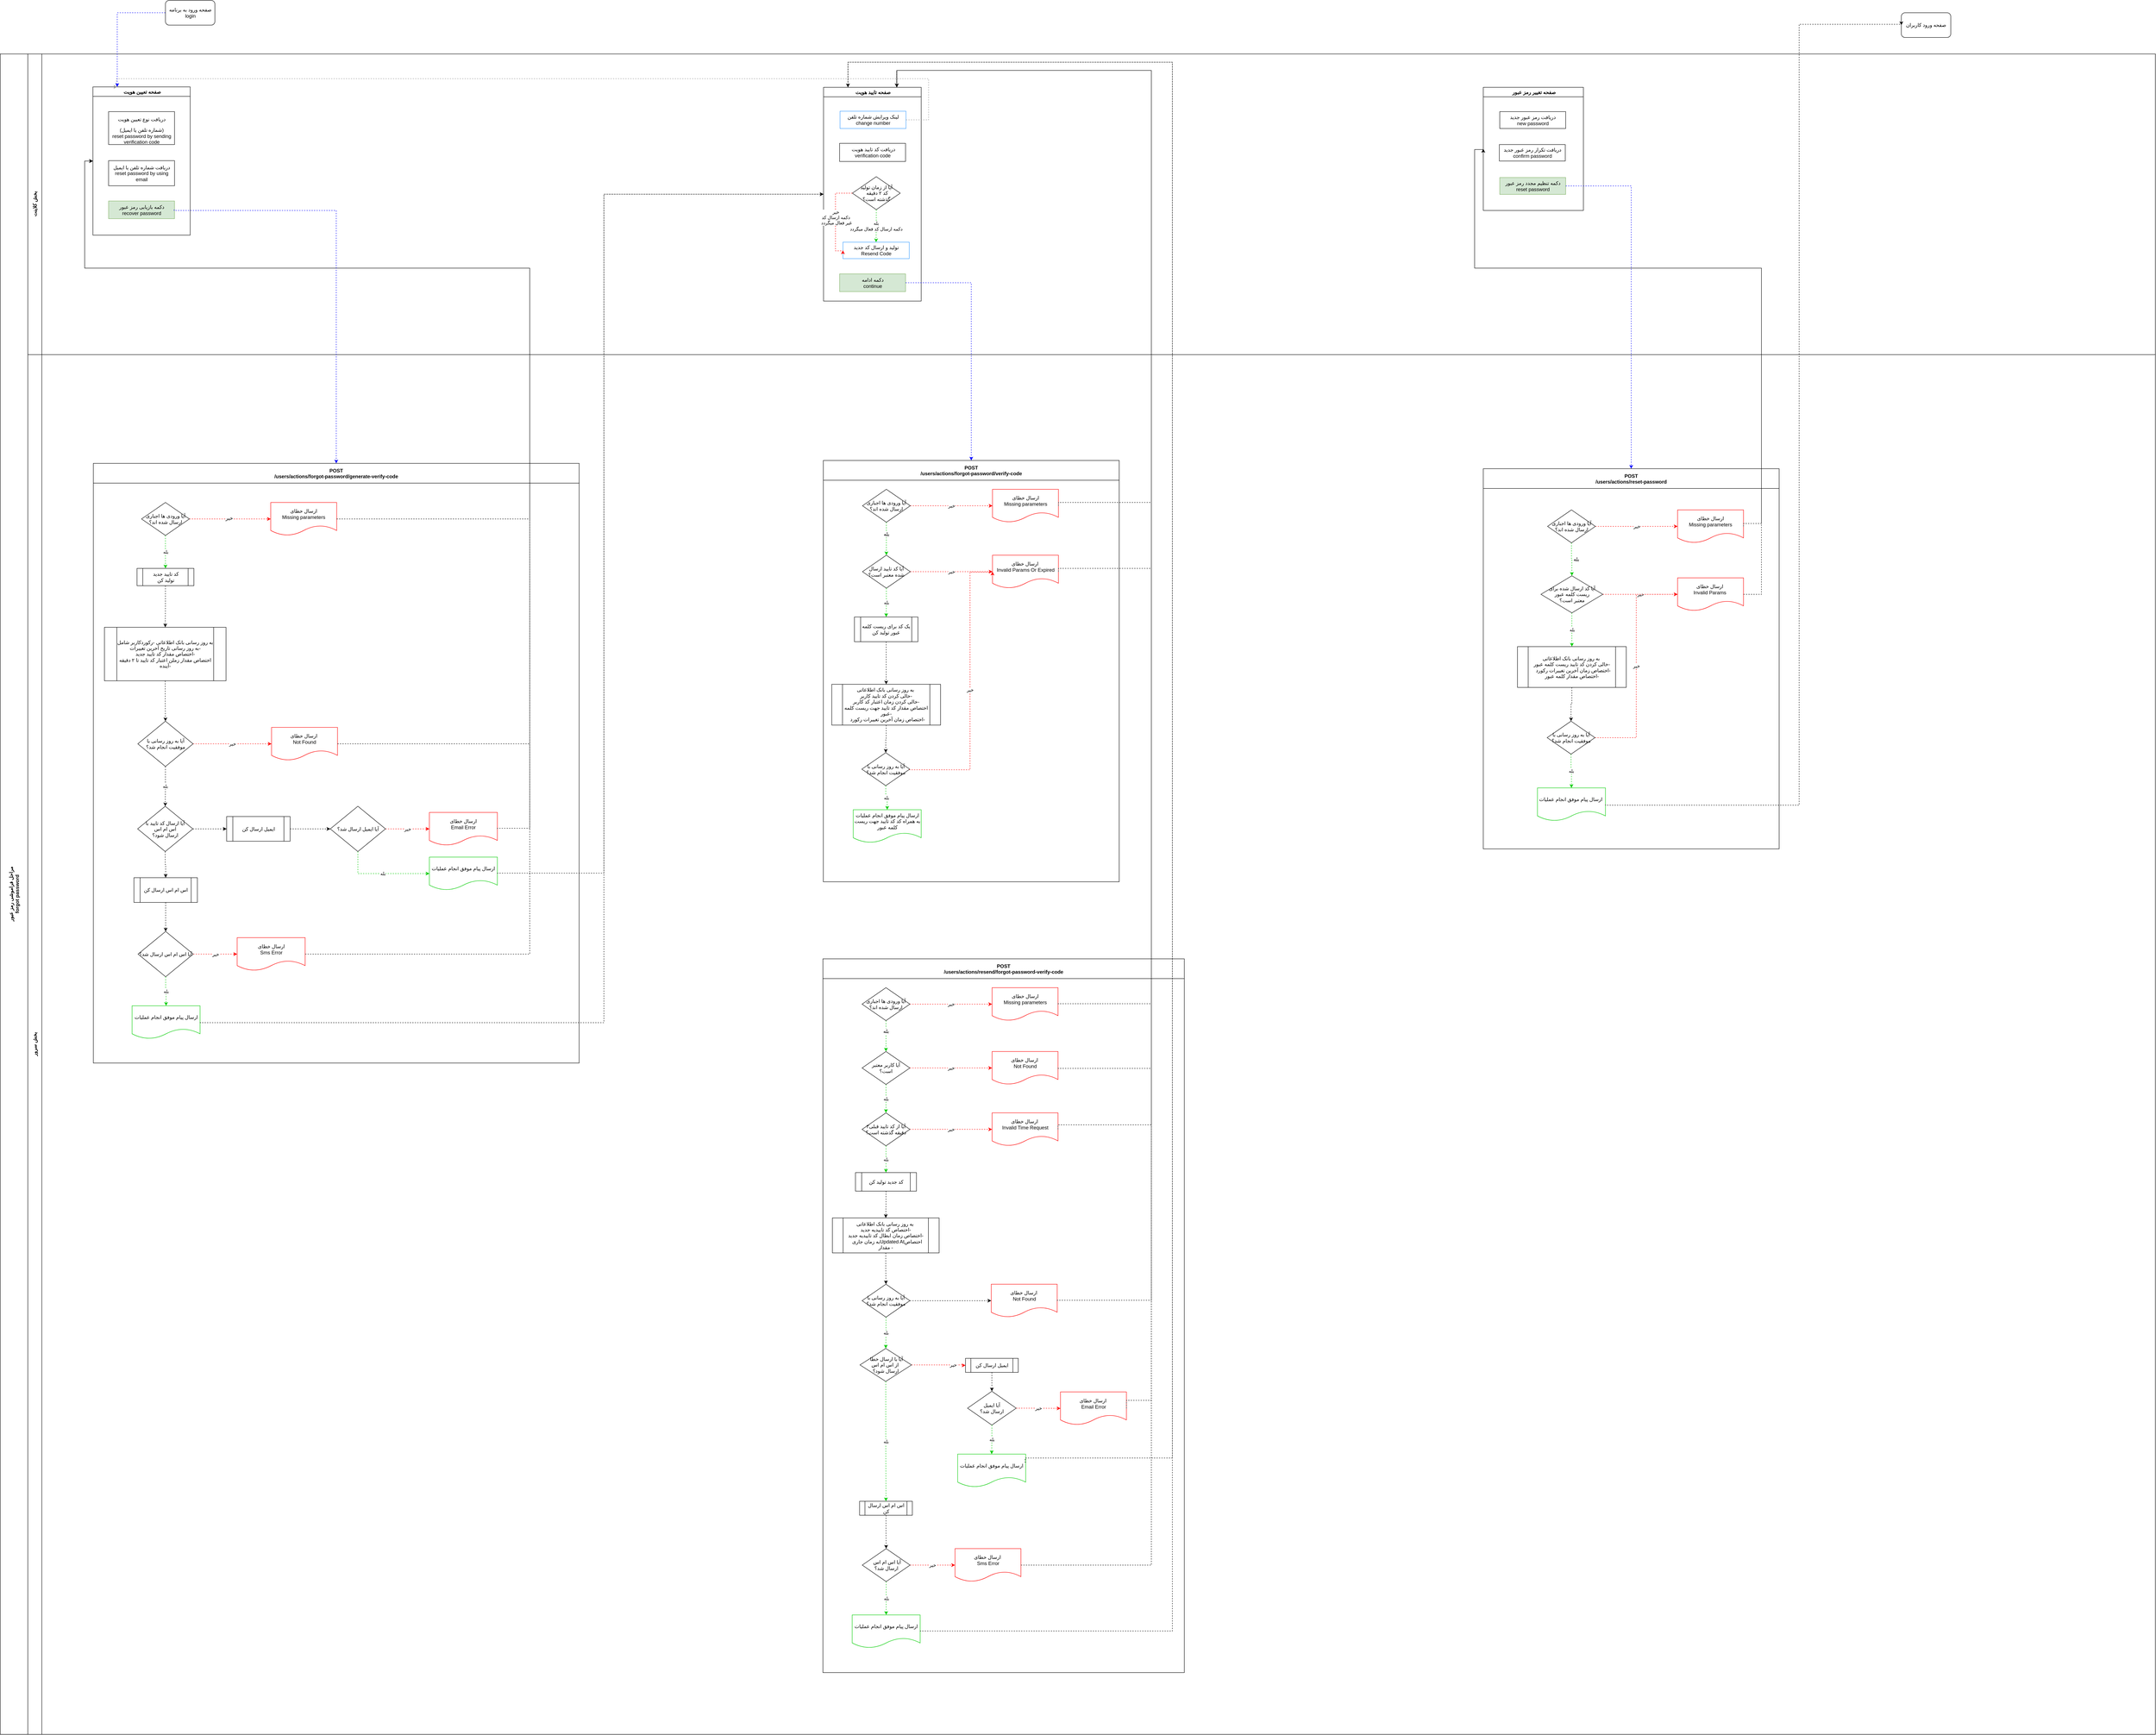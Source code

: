 <mxfile version="10.9.6" type="github"><diagram id="lWfPOPbWUKM3Ms0TFxAV" name="Page-1"><mxGraphModel dx="5618" dy="1716" grid="1" gridSize="10" guides="1" tooltips="1" connect="1" arrows="1" fold="1" page="1" pageScale="1" pageWidth="850" pageHeight="1100" math="0" shadow="0"><root><mxCell id="0"/><mxCell id="1" parent="0"/><mxCell id="Nr_hfx2kaNxl8yZD8ZMd-1" value="مراحل فراموشی رمز عبور&lt;br&gt;forgot password&lt;br&gt;" style="swimlane;html=1;childLayout=stackLayout;resizeParent=1;resizeParentMax=0;horizontal=0;startSize=67;horizontalStack=0;" parent="1" vertex="1"><mxGeometry x="-643.5" y="1280" width="5230" height="4080" as="geometry"/></mxCell><mxCell id="Nr_hfx2kaNxl8yZD8ZMd-2" value="بخش کلاینت" style="swimlane;html=1;startSize=34;horizontal=0;" parent="Nr_hfx2kaNxl8yZD8ZMd-1" vertex="1"><mxGeometry x="67" width="5163" height="730" as="geometry"/></mxCell><mxCell id="Nr_hfx2kaNxl8yZD8ZMd-3" value=" صفحه تغییر رمز عبور" style="swimlane;" parent="Nr_hfx2kaNxl8yZD8ZMd-2" vertex="1"><mxGeometry x="3532" y="81" width="243" height="299" as="geometry"/></mxCell><mxCell id="Nr_hfx2kaNxl8yZD8ZMd-4" value="&lt;p&gt;&lt;/p&gt;&lt;p&gt;&lt;/p&gt;&lt;p&gt;&lt;/p&gt;&lt;p&gt;&lt;/p&gt;&lt;p&gt;&lt;/p&gt;&lt;p&gt;دریافت رمز عبور جدید&lt;br&gt;new password&lt;br&gt;&lt;/p&gt;" style="rounded=0;whiteSpace=wrap;html=1;" parent="Nr_hfx2kaNxl8yZD8ZMd-3" vertex="1"><mxGeometry x="40" y="59" width="160" height="41" as="geometry"/></mxCell><mxCell id="Nr_hfx2kaNxl8yZD8ZMd-5" value="&lt;span&gt;دریافت&amp;nbsp;&lt;/span&gt;&lt;span&gt;تکرار رمز عبور جدید&lt;br&gt;confirm password&lt;br&gt;&lt;/span&gt;" style="rounded=0;whiteSpace=wrap;html=1;" parent="Nr_hfx2kaNxl8yZD8ZMd-3" vertex="1"><mxGeometry x="39" y="139" width="160" height="40" as="geometry"/></mxCell><mxCell id="Nr_hfx2kaNxl8yZD8ZMd-6" value="دکمه تنظیم مجدد رمز عبور&lt;br&gt;reset password&lt;br&gt;" style="rounded=0;whiteSpace=wrap;html=1;fillColor=#d5e8d4;strokeColor=#82b366;" parent="Nr_hfx2kaNxl8yZD8ZMd-3" vertex="1"><mxGeometry x="40" y="219" width="160" height="41" as="geometry"/></mxCell><mxCell id="Nr_hfx2kaNxl8yZD8ZMd-7" value=" صفحه تایید هویت" style="swimlane;" parent="Nr_hfx2kaNxl8yZD8ZMd-2" vertex="1"><mxGeometry x="1931" y="81" width="237" height="519" as="geometry"/></mxCell><mxCell id="Nr_hfx2kaNxl8yZD8ZMd-8" value="&lt;p&gt;&lt;/p&gt;&lt;p&gt;&lt;/p&gt;&lt;p&gt;&lt;/p&gt;&lt;p&gt;&lt;/p&gt;&lt;p&gt;&lt;/p&gt;&lt;p&gt;&amp;nbsp;دریافت کد تایید هویت&lt;br&gt;verification code&lt;br&gt;&lt;/p&gt;" style="rounded=0;whiteSpace=wrap;html=1;" parent="Nr_hfx2kaNxl8yZD8ZMd-7" vertex="1"><mxGeometry x="39" y="136" width="160" height="44" as="geometry"/></mxCell><mxCell id="Nr_hfx2kaNxl8yZD8ZMd-9" value="دکمه ادامه&lt;br&gt;continue&lt;br&gt;" style="rounded=0;whiteSpace=wrap;html=1;fillColor=#d5e8d4;strokeColor=#82b366;" parent="Nr_hfx2kaNxl8yZD8ZMd-7" vertex="1"><mxGeometry x="39" y="453" width="160" height="43" as="geometry"/></mxCell><mxCell id="Nr_hfx2kaNxl8yZD8ZMd-10" value="لینک ویرایش شماره تلفن&lt;br&gt;change number&lt;br&gt;" style="rounded=0;whiteSpace=wrap;html=1;fillColor=#FFFFFF;strokeColor=#3399FF;" parent="Nr_hfx2kaNxl8yZD8ZMd-7" vertex="1"><mxGeometry x="40" y="58" width="160" height="42" as="geometry"/></mxCell><mxCell id="lVW3P33FozrDbJI4DWlF-263" value="آیا از زمان تولید&lt;br&gt;&amp;nbsp;کد ۲ دقیقه &lt;br&gt;گذشته است؟" style="rhombus;whiteSpace=wrap;html=1;" vertex="1" parent="Nr_hfx2kaNxl8yZD8ZMd-7"><mxGeometry x="70" y="217" width="116" height="80" as="geometry"/></mxCell><mxCell id="lVW3P33FozrDbJI4DWlF-264" value="تولید و ارسال کد جدید&lt;br&gt;Resend Code" style="rounded=0;whiteSpace=wrap;html=1;fillColor=#FFFFFF;strokeColor=#3399FF;" vertex="1" parent="Nr_hfx2kaNxl8yZD8ZMd-7"><mxGeometry x="47" y="376" width="161" height="40" as="geometry"/></mxCell><mxCell id="lVW3P33FozrDbJI4DWlF-261" value="بله&lt;br&gt;دکمه ارسال کد فعال میگردد" style="edgeStyle=orthogonalEdgeStyle;rounded=0;orthogonalLoop=1;jettySize=auto;html=1;exitX=0.5;exitY=1;exitDx=0;exitDy=0;entryX=0.5;entryY=0;entryDx=0;entryDy=0;dashed=1;strokeColor=#00CC00;" edge="1" parent="Nr_hfx2kaNxl8yZD8ZMd-7" source="lVW3P33FozrDbJI4DWlF-263" target="lVW3P33FozrDbJI4DWlF-264"><mxGeometry relative="1" as="geometry"/></mxCell><mxCell id="lVW3P33FozrDbJI4DWlF-262" value="خیر&lt;br&gt;دکمه ارسال کد&lt;br&gt;&amp;nbsp;غیر فعال میگردد" style="edgeStyle=orthogonalEdgeStyle;rounded=0;orthogonalLoop=1;jettySize=auto;html=1;exitX=0;exitY=0.5;exitDx=0;exitDy=0;entryX=0;entryY=0.5;entryDx=0;entryDy=0;dashed=1;strokeColor=#FF0000;" edge="1" parent="Nr_hfx2kaNxl8yZD8ZMd-7" source="lVW3P33FozrDbJI4DWlF-263" target="lVW3P33FozrDbJI4DWlF-264"><mxGeometry relative="1" as="geometry"><mxPoint x="-949" y="177" as="targetPoint"/><Array as="points"><mxPoint x="29" y="257"/><mxPoint x="29" y="397"/></Array></mxGeometry></mxCell><mxCell id="Nr_hfx2kaNxl8yZD8ZMd-11" value=" صفحه تعیین هویت" style="swimlane;" parent="Nr_hfx2kaNxl8yZD8ZMd-2" vertex="1"><mxGeometry x="158" y="80" width="236" height="360" as="geometry"/></mxCell><mxCell id="Nr_hfx2kaNxl8yZD8ZMd-12" value="&lt;p&gt;دریافت نوع تعیین هویت&lt;/p&gt;&lt;span&gt;(شماره تلفن یا ایمیل)&lt;br&gt;reset password by sending verification code&lt;br&gt;&lt;/span&gt;" style="rounded=0;whiteSpace=wrap;html=1;" parent="Nr_hfx2kaNxl8yZD8ZMd-11" vertex="1"><mxGeometry x="38" y="60" width="160" height="80" as="geometry"/></mxCell><mxCell id="Nr_hfx2kaNxl8yZD8ZMd-13" value="&lt;p&gt;&lt;/p&gt;&lt;p&gt;&lt;/p&gt;&lt;p&gt;&lt;/p&gt;&lt;p&gt;&lt;/p&gt;&lt;p&gt;&lt;/p&gt;&lt;p&gt;دریافت شماره تلفن یا ایمیل&lt;br&gt;reset password by using email&lt;br&gt;&lt;/p&gt;" style="rounded=0;whiteSpace=wrap;html=1;" parent="Nr_hfx2kaNxl8yZD8ZMd-11" vertex="1"><mxGeometry x="38" y="179" width="160" height="61" as="geometry"/></mxCell><mxCell id="Nr_hfx2kaNxl8yZD8ZMd-14" value="دکمه بازیابی رمز عبور&lt;br&gt;recover password&lt;br&gt;" style="rounded=0;whiteSpace=wrap;html=1;fillColor=#d5e8d4;strokeColor=#82b366;" parent="Nr_hfx2kaNxl8yZD8ZMd-11" vertex="1"><mxGeometry x="38" y="277" width="160" height="43" as="geometry"/></mxCell><mxCell id="Nr_hfx2kaNxl8yZD8ZMd-17" style="edgeStyle=orthogonalEdgeStyle;rounded=0;orthogonalLoop=1;jettySize=auto;html=1;exitX=1;exitY=0.5;exitDx=0;exitDy=0;entryX=0.25;entryY=0;entryDx=0;entryDy=0;dashed=1;strokeColor=#999999;" parent="Nr_hfx2kaNxl8yZD8ZMd-2" source="Nr_hfx2kaNxl8yZD8ZMd-10" target="Nr_hfx2kaNxl8yZD8ZMd-11" edge="1"><mxGeometry relative="1" as="geometry"><Array as="points"><mxPoint x="2186" y="160"/><mxPoint x="2186" y="60"/><mxPoint x="215" y="60"/><mxPoint x="215" y="80"/></Array></mxGeometry></mxCell><mxCell id="Nr_hfx2kaNxl8yZD8ZMd-18" value="بخش سرور" style="swimlane;html=1;startSize=34;horizontal=0;" parent="Nr_hfx2kaNxl8yZD8ZMd-1" vertex="1"><mxGeometry x="67" y="730" width="5163" height="3350" as="geometry"/></mxCell><mxCell id="lVW3P33FozrDbJI4DWlF-161" value="POST&#10;/users/actions/forgot-password/generate-verify-code" style="swimlane;startSize=48;" vertex="1" parent="Nr_hfx2kaNxl8yZD8ZMd-18"><mxGeometry x="159" y="264" width="1179" height="1456" as="geometry"/></mxCell><mxCell id="lVW3P33FozrDbJI4DWlF-162" style="edgeStyle=orthogonalEdgeStyle;rounded=0;orthogonalLoop=1;jettySize=auto;html=1;exitX=1;exitY=0.5;exitDx=0;exitDy=0;entryX=0;entryY=0.5;entryDx=0;entryDy=0;dashed=1;strokeColor=#FF0000;" edge="1" parent="lVW3P33FozrDbJI4DWlF-161" source="lVW3P33FozrDbJI4DWlF-165" target="lVW3P33FozrDbJI4DWlF-172"><mxGeometry relative="1" as="geometry"/></mxCell><mxCell id="lVW3P33FozrDbJI4DWlF-163" value="خیر" style="text;html=1;resizable=0;points=[];align=center;verticalAlign=middle;labelBackgroundColor=#ffffff;" vertex="1" connectable="0" parent="lVW3P33FozrDbJI4DWlF-162"><mxGeometry x="-0.025" y="3" relative="1" as="geometry"><mxPoint y="1" as="offset"/></mxGeometry></mxCell><mxCell id="lVW3P33FozrDbJI4DWlF-164" value="بله" style="edgeStyle=orthogonalEdgeStyle;rounded=0;orthogonalLoop=1;jettySize=auto;html=1;exitX=0.5;exitY=1;exitDx=0;exitDy=0;dashed=1;strokeColor=#00CC00;entryX=0.5;entryY=0;entryDx=0;entryDy=0;" edge="1" parent="lVW3P33FozrDbJI4DWlF-161" source="lVW3P33FozrDbJI4DWlF-165" target="lVW3P33FozrDbJI4DWlF-215"><mxGeometry relative="1" as="geometry"><mxPoint x="267.5" y="256" as="targetPoint"/></mxGeometry></mxCell><mxCell id="lVW3P33FozrDbJI4DWlF-165" value="آیا ورودی ها اجباری ارسال شده اند؟" style="rhombus;whiteSpace=wrap;html=1;" vertex="1" parent="lVW3P33FozrDbJI4DWlF-161"><mxGeometry x="117" y="95" width="116" height="80" as="geometry"/></mxCell><mxCell id="lVW3P33FozrDbJI4DWlF-202" style="edgeStyle=orthogonalEdgeStyle;rounded=0;orthogonalLoop=1;jettySize=auto;html=1;entryX=0.5;entryY=0;entryDx=0;entryDy=0;dashed=1;strokeColor=#000000;exitX=0.5;exitY=1;exitDx=0;exitDy=0;" edge="1" parent="lVW3P33FozrDbJI4DWlF-161" source="lVW3P33FozrDbJI4DWlF-215" target="lVW3P33FozrDbJI4DWlF-201"><mxGeometry relative="1" as="geometry"><mxPoint x="267.5" y="336" as="sourcePoint"/></mxGeometry></mxCell><mxCell id="lVW3P33FozrDbJI4DWlF-169" value="بله" style="edgeStyle=orthogonalEdgeStyle;rounded=0;orthogonalLoop=1;jettySize=auto;html=1;exitX=0.5;exitY=1;exitDx=0;exitDy=0;entryX=0.5;entryY=0;entryDx=0;entryDy=0;dashed=1;strokeColor=#00CC00;" edge="1" parent="lVW3P33FozrDbJI4DWlF-161"><mxGeometry relative="1" as="geometry"/></mxCell><mxCell id="lVW3P33FozrDbJI4DWlF-172" value="ارسال خطای&lt;br&gt;Missing parameters" style="shape=document;whiteSpace=wrap;html=1;boundedLbl=1;strokeColor=#FF0000;" vertex="1" parent="lVW3P33FozrDbJI4DWlF-161"><mxGeometry x="430.5" y="95" width="160" height="80" as="geometry"/></mxCell><mxCell id="lVW3P33FozrDbJI4DWlF-173" value="خیر" style="edgeStyle=orthogonalEdgeStyle;rounded=0;orthogonalLoop=1;jettySize=auto;html=1;exitX=1;exitY=0.5;exitDx=0;exitDy=0;entryX=0;entryY=0.5;entryDx=0;entryDy=0;dashed=1;strokeColor=#FF0000;" edge="1" parent="lVW3P33FozrDbJI4DWlF-161"><mxGeometry relative="1" as="geometry"/></mxCell><mxCell id="lVW3P33FozrDbJI4DWlF-174" value="خیر" style="edgeStyle=orthogonalEdgeStyle;rounded=0;orthogonalLoop=1;jettySize=auto;html=1;exitX=0.5;exitY=1;exitDx=0;exitDy=0;entryX=0.5;entryY=0;entryDx=0;entryDy=0;dashed=1;strokeColor=#FF0000;" edge="1" parent="lVW3P33FozrDbJI4DWlF-161"><mxGeometry relative="1" as="geometry"/></mxCell><mxCell id="lVW3P33FozrDbJI4DWlF-175" value="خیر" style="edgeStyle=orthogonalEdgeStyle;rounded=0;orthogonalLoop=1;jettySize=auto;html=1;exitX=1;exitY=0.5;exitDx=0;exitDy=0;dashed=1;strokeColor=#FF0000;" edge="1" parent="lVW3P33FozrDbJI4DWlF-161" source="lVW3P33FozrDbJI4DWlF-177" target="lVW3P33FozrDbJI4DWlF-181"><mxGeometry relative="1" as="geometry"/></mxCell><mxCell id="lVW3P33FozrDbJI4DWlF-204" value="بله" style="edgeStyle=orthogonalEdgeStyle;rounded=0;orthogonalLoop=1;jettySize=auto;html=1;exitX=0.5;exitY=1;exitDx=0;exitDy=0;entryX=0.5;entryY=0;entryDx=0;entryDy=0;dashed=1;strokeColor=#000000;" edge="1" parent="lVW3P33FozrDbJI4DWlF-161" source="lVW3P33FozrDbJI4DWlF-177" target="lVW3P33FozrDbJI4DWlF-203"><mxGeometry relative="1" as="geometry"/></mxCell><mxCell id="lVW3P33FozrDbJI4DWlF-177" value="آیا به روز رسانی با&lt;br&gt;موفقیت انجام شد؟" style="rhombus;whiteSpace=wrap;html=1;" vertex="1" parent="lVW3P33FozrDbJI4DWlF-161"><mxGeometry x="108" y="626" width="134" height="110" as="geometry"/></mxCell><mxCell id="lVW3P33FozrDbJI4DWlF-178" value="بله" style="edgeStyle=orthogonalEdgeStyle;rounded=0;orthogonalLoop=1;jettySize=auto;html=1;exitX=0.5;exitY=1;exitDx=0;exitDy=0;dashed=1;strokeColor=#00CC00;" edge="1" parent="lVW3P33FozrDbJI4DWlF-161"><mxGeometry relative="1" as="geometry"/></mxCell><mxCell id="lVW3P33FozrDbJI4DWlF-180" value="خیر" style="edgeStyle=orthogonalEdgeStyle;rounded=0;orthogonalLoop=1;jettySize=auto;html=1;exitX=1;exitY=0.5;exitDx=0;exitDy=0;entryX=0;entryY=0.5;entryDx=0;entryDy=0;dashed=1;strokeColor=#FF0000;" edge="1" parent="lVW3P33FozrDbJI4DWlF-161"><mxGeometry relative="1" as="geometry"><Array as="points"><mxPoint x="357" y="270"/><mxPoint x="357" y="270"/></Array></mxGeometry></mxCell><mxCell id="lVW3P33FozrDbJI4DWlF-181" value="&lt;span style=&quot;white-space: normal&quot;&gt;ارسال خطای&amp;nbsp;&lt;/span&gt;&lt;br style=&quot;white-space: normal&quot;&gt;&lt;span style=&quot;white-space: normal&quot;&gt;Not Found&lt;/span&gt;" style="shape=document;whiteSpace=wrap;html=1;boundedLbl=1;strokeColor=#FF0000;" vertex="1" parent="lVW3P33FozrDbJI4DWlF-161"><mxGeometry x="432.5" y="641" width="160" height="80" as="geometry"/></mxCell><mxCell id="lVW3P33FozrDbJI4DWlF-182" value="خیر" style="edgeStyle=orthogonalEdgeStyle;rounded=0;orthogonalLoop=1;jettySize=auto;html=1;exitX=1;exitY=0.5;exitDx=0;exitDy=0;entryX=0;entryY=0.5;entryDx=0;entryDy=0;dashed=1;strokeColor=#FF0000;" edge="1" parent="lVW3P33FozrDbJI4DWlF-161"><mxGeometry relative="1" as="geometry"/></mxCell><mxCell id="lVW3P33FozrDbJI4DWlF-185" style="edgeStyle=orthogonalEdgeStyle;rounded=0;orthogonalLoop=1;jettySize=auto;html=1;exitX=0.5;exitY=1;exitDx=0;exitDy=0;dashed=1;strokeColor=#000000;" edge="1" parent="lVW3P33FozrDbJI4DWlF-161"><mxGeometry relative="1" as="geometry"/></mxCell><mxCell id="lVW3P33FozrDbJI4DWlF-186" style="edgeStyle=orthogonalEdgeStyle;rounded=0;orthogonalLoop=1;jettySize=auto;html=1;exitX=1;exitY=0.5;exitDx=0;exitDy=0;entryX=0;entryY=0.5;entryDx=0;entryDy=0;dashed=1;strokeColor=#000000;" edge="1" parent="lVW3P33FozrDbJI4DWlF-161" source="lVW3P33FozrDbJI4DWlF-187" target="lVW3P33FozrDbJI4DWlF-191"><mxGeometry relative="1" as="geometry"/></mxCell><mxCell id="lVW3P33FozrDbJI4DWlF-187" value="ایمیل ارسال کن" style="shape=process;whiteSpace=wrap;html=1;backgroundOutline=1;" vertex="1" parent="lVW3P33FozrDbJI4DWlF-161"><mxGeometry x="323.5" y="857.5" width="154" height="60" as="geometry"/></mxCell><mxCell id="lVW3P33FozrDbJI4DWlF-188" style="edgeStyle=orthogonalEdgeStyle;rounded=0;orthogonalLoop=1;jettySize=auto;html=1;exitX=0.5;exitY=1;exitDx=0;exitDy=0;entryX=0.5;entryY=0;entryDx=0;entryDy=0;dashed=1;strokeColor=#000000;" edge="1" parent="lVW3P33FozrDbJI4DWlF-161"><mxGeometry relative="1" as="geometry"/></mxCell><mxCell id="lVW3P33FozrDbJI4DWlF-189" value="بله" style="edgeStyle=orthogonalEdgeStyle;rounded=0;orthogonalLoop=1;jettySize=auto;html=1;exitX=0.5;exitY=1;exitDx=0;exitDy=0;entryX=0;entryY=0.5;entryDx=0;entryDy=0;dashed=1;strokeColor=#00CC00;" edge="1" parent="lVW3P33FozrDbJI4DWlF-161" source="lVW3P33FozrDbJI4DWlF-191" target="lVW3P33FozrDbJI4DWlF-198"><mxGeometry relative="1" as="geometry"/></mxCell><mxCell id="lVW3P33FozrDbJI4DWlF-190" value="خیر" style="edgeStyle=orthogonalEdgeStyle;rounded=0;orthogonalLoop=1;jettySize=auto;html=1;exitX=1;exitY=0.5;exitDx=0;exitDy=0;dashed=1;strokeColor=#FF0000;entryX=0;entryY=0.5;entryDx=0;entryDy=0;" edge="1" parent="lVW3P33FozrDbJI4DWlF-161" source="lVW3P33FozrDbJI4DWlF-191" target="lVW3P33FozrDbJI4DWlF-196"><mxGeometry relative="1" as="geometry"><mxPoint x="817.5" y="896" as="targetPoint"/><Array as="points"/></mxGeometry></mxCell><mxCell id="lVW3P33FozrDbJI4DWlF-191" value="آیا ایمیل ارسال شد؟" style="rhombus;whiteSpace=wrap;html=1;" vertex="1" parent="lVW3P33FozrDbJI4DWlF-161"><mxGeometry x="575" y="832.5" width="134" height="110" as="geometry"/></mxCell><mxCell id="lVW3P33FozrDbJI4DWlF-192" style="edgeStyle=orthogonalEdgeStyle;rounded=0;orthogonalLoop=1;jettySize=auto;html=1;exitX=1;exitY=0.5;exitDx=0;exitDy=0;entryX=0;entryY=0.5;entryDx=0;entryDy=0;dashed=1;strokeColor=#000000;" edge="1" parent="lVW3P33FozrDbJI4DWlF-161"><mxGeometry relative="1" as="geometry"/></mxCell><mxCell id="lVW3P33FozrDbJI4DWlF-195" value="خیر" style="edgeStyle=orthogonalEdgeStyle;rounded=0;orthogonalLoop=1;jettySize=auto;html=1;exitX=1;exitY=0.5;exitDx=0;exitDy=0;entryX=0;entryY=0.5;entryDx=0;entryDy=0;dashed=1;strokeColor=#FF0000;" edge="1" parent="lVW3P33FozrDbJI4DWlF-161"><mxGeometry relative="1" as="geometry"/></mxCell><mxCell id="lVW3P33FozrDbJI4DWlF-196" value="ارسال خطای&lt;br&gt;Email Error" style="shape=document;whiteSpace=wrap;html=1;boundedLbl=1;strokeColor=#FF0000;" vertex="1" parent="lVW3P33FozrDbJI4DWlF-161"><mxGeometry x="815.5" y="847.5" width="165" height="80" as="geometry"/></mxCell><mxCell id="lVW3P33FozrDbJI4DWlF-197" style="edgeStyle=orthogonalEdgeStyle;rounded=0;orthogonalLoop=1;jettySize=auto;html=1;exitX=1;exitY=0.5;exitDx=0;exitDy=0;entryX=0;entryY=0.5;entryDx=0;entryDy=0;dashed=1;strokeColor=#000000;" edge="1" parent="lVW3P33FozrDbJI4DWlF-161"><mxGeometry relative="1" as="geometry"/></mxCell><mxCell id="lVW3P33FozrDbJI4DWlF-198" value="ارسال پیام موفق انجام عملیات" style="shape=document;whiteSpace=wrap;html=1;boundedLbl=1;strokeColor=#00CC00;" vertex="1" parent="lVW3P33FozrDbJI4DWlF-161"><mxGeometry x="815.5" y="956" width="165" height="80" as="geometry"/></mxCell><mxCell id="lVW3P33FozrDbJI4DWlF-199" value="بله" style="edgeStyle=orthogonalEdgeStyle;rounded=0;orthogonalLoop=1;jettySize=auto;html=1;exitX=0.5;exitY=1;exitDx=0;exitDy=0;dashed=1;strokeColor=#00CC00;" edge="1" parent="lVW3P33FozrDbJI4DWlF-161"><mxGeometry relative="1" as="geometry"/></mxCell><mxCell id="lVW3P33FozrDbJI4DWlF-216" style="edgeStyle=orthogonalEdgeStyle;rounded=0;orthogonalLoop=1;jettySize=auto;html=1;exitX=0.5;exitY=1;exitDx=0;exitDy=0;entryX=0.5;entryY=0;entryDx=0;entryDy=0;dashed=1;strokeColor=#000000;" edge="1" parent="lVW3P33FozrDbJI4DWlF-161" source="lVW3P33FozrDbJI4DWlF-201" target="lVW3P33FozrDbJI4DWlF-177"><mxGeometry relative="1" as="geometry"/></mxCell><mxCell id="lVW3P33FozrDbJI4DWlF-201" value="به روز رسانی بانک اطلاعاتی -رکوردکاربر شامل&lt;br&gt;به روز رسانی تاریخ آخرین تغییرات-&lt;br&gt;اختصاص مقدار کد تایید جدید-&lt;br&gt;اختصاص مقدار زملن اعتبار کد تایید تا ۲ دقیقه آینده-" style="shape=process;whiteSpace=wrap;html=1;backgroundOutline=1;" vertex="1" parent="lVW3P33FozrDbJI4DWlF-161"><mxGeometry x="27" y="398" width="295" height="130" as="geometry"/></mxCell><mxCell id="lVW3P33FozrDbJI4DWlF-205" style="edgeStyle=orthogonalEdgeStyle;rounded=0;orthogonalLoop=1;jettySize=auto;html=1;exitX=1;exitY=0.5;exitDx=0;exitDy=0;entryX=0;entryY=0.5;entryDx=0;entryDy=0;dashed=1;strokeColor=#000000;" edge="1" parent="lVW3P33FozrDbJI4DWlF-161" source="lVW3P33FozrDbJI4DWlF-203" target="lVW3P33FozrDbJI4DWlF-187"><mxGeometry relative="1" as="geometry"/></mxCell><mxCell id="lVW3P33FozrDbJI4DWlF-208" style="edgeStyle=orthogonalEdgeStyle;rounded=0;orthogonalLoop=1;jettySize=auto;html=1;exitX=0.5;exitY=1;exitDx=0;exitDy=0;entryX=0.5;entryY=0;entryDx=0;entryDy=0;dashed=1;strokeColor=#000000;" edge="1" parent="lVW3P33FozrDbJI4DWlF-161" source="lVW3P33FozrDbJI4DWlF-203" target="lVW3P33FozrDbJI4DWlF-207"><mxGeometry relative="1" as="geometry"/></mxCell><mxCell id="lVW3P33FozrDbJI4DWlF-203" value="آیا ارسال کد تایید با &lt;br&gt;اس ام اس &lt;br&gt;ارسال شود؟" style="rhombus;whiteSpace=wrap;html=1;" vertex="1" parent="lVW3P33FozrDbJI4DWlF-161"><mxGeometry x="107.5" y="832.5" width="134" height="110" as="geometry"/></mxCell><mxCell id="lVW3P33FozrDbJI4DWlF-214" style="edgeStyle=orthogonalEdgeStyle;rounded=0;orthogonalLoop=1;jettySize=auto;html=1;exitX=0.5;exitY=1;exitDx=0;exitDy=0;dashed=1;strokeColor=#000000;" edge="1" parent="lVW3P33FozrDbJI4DWlF-161" source="lVW3P33FozrDbJI4DWlF-207" target="lVW3P33FozrDbJI4DWlF-211"><mxGeometry relative="1" as="geometry"/></mxCell><mxCell id="lVW3P33FozrDbJI4DWlF-207" value="اس ام اس ارسال کن" style="shape=process;whiteSpace=wrap;html=1;backgroundOutline=1;" vertex="1" parent="lVW3P33FozrDbJI4DWlF-161"><mxGeometry x="98.5" y="1006" width="154" height="60" as="geometry"/></mxCell><mxCell id="lVW3P33FozrDbJI4DWlF-211" value="آیا اس ام اس ارسال شد؟" style="rhombus;whiteSpace=wrap;html=1;" vertex="1" parent="lVW3P33FozrDbJI4DWlF-161"><mxGeometry x="108.5" y="1136.5" width="134" height="110" as="geometry"/></mxCell><mxCell id="lVW3P33FozrDbJI4DWlF-212" value="ارسال خطای&lt;br&gt;Sms Error" style="shape=document;whiteSpace=wrap;html=1;boundedLbl=1;strokeColor=#FF0000;" vertex="1" parent="lVW3P33FozrDbJI4DWlF-161"><mxGeometry x="349" y="1151.5" width="165" height="80" as="geometry"/></mxCell><mxCell id="lVW3P33FozrDbJI4DWlF-210" value="خیر" style="edgeStyle=orthogonalEdgeStyle;rounded=0;orthogonalLoop=1;jettySize=auto;html=1;exitX=1;exitY=0.5;exitDx=0;exitDy=0;dashed=1;strokeColor=#FF0000;entryX=0;entryY=0.5;entryDx=0;entryDy=0;" edge="1" parent="lVW3P33FozrDbJI4DWlF-161" source="lVW3P33FozrDbJI4DWlF-211" target="lVW3P33FozrDbJI4DWlF-212"><mxGeometry relative="1" as="geometry"><mxPoint x="768.5" y="-824" as="targetPoint"/><Array as="points"/></mxGeometry></mxCell><mxCell id="lVW3P33FozrDbJI4DWlF-213" value="ارسال پیام موفق انجام عملیات" style="shape=document;whiteSpace=wrap;html=1;boundedLbl=1;strokeColor=#00CC00;" vertex="1" parent="lVW3P33FozrDbJI4DWlF-161"><mxGeometry x="94" y="1317" width="165" height="80" as="geometry"/></mxCell><mxCell id="lVW3P33FozrDbJI4DWlF-209" value="بله" style="edgeStyle=orthogonalEdgeStyle;rounded=0;orthogonalLoop=1;jettySize=auto;html=1;exitX=0.5;exitY=1;exitDx=0;exitDy=0;entryX=0.5;entryY=0;entryDx=0;entryDy=0;dashed=1;strokeColor=#00CC00;" edge="1" parent="lVW3P33FozrDbJI4DWlF-161" source="lVW3P33FozrDbJI4DWlF-211" target="lVW3P33FozrDbJI4DWlF-213"><mxGeometry relative="1" as="geometry"/></mxCell><mxCell id="lVW3P33FozrDbJI4DWlF-215" value="کد تایید جدید&lt;br&gt;تولید کن" style="shape=process;whiteSpace=wrap;html=1;backgroundOutline=1;" vertex="1" parent="lVW3P33FozrDbJI4DWlF-161"><mxGeometry x="106" y="255" width="138" height="42" as="geometry"/></mxCell><mxCell id="lVW3P33FozrDbJI4DWlF-220" style="edgeStyle=orthogonalEdgeStyle;rounded=0;orthogonalLoop=1;jettySize=auto;html=1;exitX=0.5;exitY=1;exitDx=0;exitDy=0;entryX=0.5;entryY=0;entryDx=0;entryDy=0;dashed=1;strokeColor=#000000;" edge="1" parent="Nr_hfx2kaNxl8yZD8ZMd-18" source="lVW3P33FozrDbJI4DWlF-86" target="lVW3P33FozrDbJI4DWlF-219"><mxGeometry relative="1" as="geometry"/></mxCell><mxCell id="lVW3P33FozrDbJI4DWlF-86" value="به روز رسانی بانک اطلاعاتی&amp;nbsp;&lt;br&gt;خالی کردن کد تایید کاربر-&lt;br&gt;خالی کردن زمان اعتبار کد کاربر-&lt;br&gt;اختصاص مقدار کد تایید جهت ریست کلمه عبور-&lt;br&gt;&amp;nbsp; اختصاص زمان آخرین تغییرات رکورد-&lt;br&gt;" style="shape=process;whiteSpace=wrap;html=1;backgroundOutline=1;" vertex="1" parent="Nr_hfx2kaNxl8yZD8ZMd-18"><mxGeometry x="1951" y="800.5" width="264" height="99" as="geometry"/></mxCell><mxCell id="lVW3P33FozrDbJI4DWlF-218" style="edgeStyle=orthogonalEdgeStyle;rounded=0;orthogonalLoop=1;jettySize=auto;html=1;exitX=0.5;exitY=1;exitDx=0;exitDy=0;entryX=0.5;entryY=0;entryDx=0;entryDy=0;dashed=1;strokeColor=#000000;" edge="1" parent="Nr_hfx2kaNxl8yZD8ZMd-18" source="lVW3P33FozrDbJI4DWlF-217" target="lVW3P33FozrDbJI4DWlF-86"><mxGeometry relative="1" as="geometry"/></mxCell><mxCell id="lVW3P33FozrDbJI4DWlF-217" value="یک کد برای ریست کلمه عبور تولید کن" style="shape=process;whiteSpace=wrap;html=1;backgroundOutline=1;" vertex="1" parent="Nr_hfx2kaNxl8yZD8ZMd-18"><mxGeometry x="2006" y="637" width="154" height="60" as="geometry"/></mxCell><mxCell id="lVW3P33FozrDbJI4DWlF-219" value="آیا به روز رسانی با&lt;br&gt;موفقیت انجام شد؟" style="rhombus;whiteSpace=wrap;html=1;" vertex="1" parent="Nr_hfx2kaNxl8yZD8ZMd-18"><mxGeometry x="2024" y="966.5" width="116" height="80" as="geometry"/></mxCell><mxCell id="lVW3P33FozrDbJI4DWlF-222" value="POST &#10;/users/actions/reset-password" style="swimlane;startSize=48;" vertex="1" parent="Nr_hfx2kaNxl8yZD8ZMd-18"><mxGeometry x="3532" y="277" width="718" height="923" as="geometry"/></mxCell><mxCell id="lVW3P33FozrDbJI4DWlF-223" value="خیر" style="edgeStyle=orthogonalEdgeStyle;rounded=0;orthogonalLoop=1;jettySize=auto;html=1;exitX=1;exitY=0.5;exitDx=0;exitDy=0;entryX=0;entryY=0.5;entryDx=0;entryDy=0;dashed=1;strokeColor=#FF0000;" edge="1" parent="lVW3P33FozrDbJI4DWlF-222" source="lVW3P33FozrDbJI4DWlF-226" target="lVW3P33FozrDbJI4DWlF-230"><mxGeometry relative="1" as="geometry"/></mxCell><mxCell id="lVW3P33FozrDbJI4DWlF-224" style="edgeStyle=orthogonalEdgeStyle;rounded=0;orthogonalLoop=1;jettySize=auto;html=1;exitX=0.5;exitY=1;exitDx=0;exitDy=0;dashed=1;strokeColor=#00CC00;" edge="1" parent="lVW3P33FozrDbJI4DWlF-222" source="lVW3P33FozrDbJI4DWlF-226" target="lVW3P33FozrDbJI4DWlF-228"><mxGeometry relative="1" as="geometry"/></mxCell><mxCell id="lVW3P33FozrDbJI4DWlF-225" value="بله" style="text;html=1;resizable=0;points=[];align=center;verticalAlign=middle;labelBackgroundColor=#ffffff;" vertex="1" connectable="0" parent="lVW3P33FozrDbJI4DWlF-224"><mxGeometry x="-0.015" y="-11" relative="1" as="geometry"><mxPoint x="11" y="-11" as="offset"/></mxGeometry></mxCell><mxCell id="lVW3P33FozrDbJI4DWlF-226" value="آیا ورودی ها اجباری ارسال شده اند؟" style="rhombus;whiteSpace=wrap;html=1;" vertex="1" parent="lVW3P33FozrDbJI4DWlF-222"><mxGeometry x="156" y="100" width="116" height="80" as="geometry"/></mxCell><mxCell id="lVW3P33FozrDbJI4DWlF-227" value="خیر" style="edgeStyle=orthogonalEdgeStyle;rounded=0;orthogonalLoop=1;jettySize=auto;html=1;exitX=1;exitY=0.5;exitDx=0;exitDy=0;entryX=0;entryY=0.5;entryDx=0;entryDy=0;dashed=1;strokeColor=#FF0000;" edge="1" parent="lVW3P33FozrDbJI4DWlF-222" source="lVW3P33FozrDbJI4DWlF-228" target="lVW3P33FozrDbJI4DWlF-234"><mxGeometry relative="1" as="geometry"/></mxCell><mxCell id="lVW3P33FozrDbJI4DWlF-248" value="بله" style="edgeStyle=orthogonalEdgeStyle;rounded=0;orthogonalLoop=1;jettySize=auto;html=1;exitX=0.5;exitY=1;exitDx=0;exitDy=0;entryX=0.5;entryY=0;entryDx=0;entryDy=0;dashed=1;strokeColor=#00CC00;" edge="1" parent="lVW3P33FozrDbJI4DWlF-222" source="lVW3P33FozrDbJI4DWlF-228" target="lVW3P33FozrDbJI4DWlF-245"><mxGeometry relative="1" as="geometry"/></mxCell><mxCell id="lVW3P33FozrDbJI4DWlF-228" value="آیا کد ارسال شده برای&lt;br&gt;ریست کلمه عبور&lt;br&gt;معتبر است؟" style="rhombus;whiteSpace=wrap;html=1;" vertex="1" parent="lVW3P33FozrDbJI4DWlF-222"><mxGeometry x="140" y="260" width="150" height="90" as="geometry"/></mxCell><mxCell id="lVW3P33FozrDbJI4DWlF-229" value="بله" style="edgeStyle=orthogonalEdgeStyle;rounded=0;orthogonalLoop=1;jettySize=auto;html=1;exitX=0.5;exitY=1;exitDx=0;exitDy=0;entryX=0.5;entryY=0;entryDx=0;entryDy=0;dashed=1;strokeColor=#00CC00;" edge="1" parent="lVW3P33FozrDbJI4DWlF-222"><mxGeometry relative="1" as="geometry"/></mxCell><mxCell id="lVW3P33FozrDbJI4DWlF-230" value="ارسال خطای&lt;br&gt;Missing parameters" style="shape=document;whiteSpace=wrap;html=1;boundedLbl=1;strokeColor=#FF0000;" vertex="1" parent="lVW3P33FozrDbJI4DWlF-222"><mxGeometry x="471.5" y="100" width="160" height="80" as="geometry"/></mxCell><mxCell id="lVW3P33FozrDbJI4DWlF-231" value="خیر" style="edgeStyle=orthogonalEdgeStyle;rounded=0;orthogonalLoop=1;jettySize=auto;html=1;exitX=1;exitY=0.5;exitDx=0;exitDy=0;entryX=0;entryY=0.5;entryDx=0;entryDy=0;dashed=1;strokeColor=#FF0000;" edge="1" parent="lVW3P33FozrDbJI4DWlF-222"><mxGeometry relative="1" as="geometry"/></mxCell><mxCell id="lVW3P33FozrDbJI4DWlF-232" value="خیر" style="edgeStyle=orthogonalEdgeStyle;rounded=0;orthogonalLoop=1;jettySize=auto;html=1;exitX=0.5;exitY=1;exitDx=0;exitDy=0;entryX=0.5;entryY=0;entryDx=0;entryDy=0;dashed=1;strokeColor=#FF0000;" edge="1" parent="lVW3P33FozrDbJI4DWlF-222"><mxGeometry relative="1" as="geometry"/></mxCell><mxCell id="lVW3P33FozrDbJI4DWlF-233" value="بله" style="edgeStyle=orthogonalEdgeStyle;rounded=0;orthogonalLoop=1;jettySize=auto;html=1;exitX=0.5;exitY=1;exitDx=0;exitDy=0;dashed=1;strokeColor=#00CC00;" edge="1" parent="lVW3P33FozrDbJI4DWlF-222"><mxGeometry relative="1" as="geometry"/></mxCell><mxCell id="lVW3P33FozrDbJI4DWlF-234" value="&lt;span style=&quot;white-space: normal&quot;&gt;ارسال خطای&amp;nbsp;&lt;/span&gt;&lt;br style=&quot;white-space: normal&quot;&gt;Invalid Params&amp;nbsp;" style="shape=document;whiteSpace=wrap;html=1;boundedLbl=1;strokeColor=#FF0000;" vertex="1" parent="lVW3P33FozrDbJI4DWlF-222"><mxGeometry x="471.5" y="265" width="160" height="80" as="geometry"/></mxCell><mxCell id="lVW3P33FozrDbJI4DWlF-235" value="خیر" style="edgeStyle=orthogonalEdgeStyle;rounded=0;orthogonalLoop=1;jettySize=auto;html=1;exitX=1;exitY=0.5;exitDx=0;exitDy=0;entryX=0;entryY=0.5;entryDx=0;entryDy=0;dashed=1;strokeColor=#FF0000;" edge="1" parent="lVW3P33FozrDbJI4DWlF-222"><mxGeometry relative="1" as="geometry"><Array as="points"><mxPoint x="357" y="270"/><mxPoint x="357" y="270"/></Array></mxGeometry></mxCell><mxCell id="lVW3P33FozrDbJI4DWlF-236" value="خیر" style="edgeStyle=orthogonalEdgeStyle;rounded=0;orthogonalLoop=1;jettySize=auto;html=1;exitX=1;exitY=0.5;exitDx=0;exitDy=0;entryX=0;entryY=0.5;entryDx=0;entryDy=0;dashed=1;strokeColor=#FF0000;" edge="1" parent="lVW3P33FozrDbJI4DWlF-222"><mxGeometry relative="1" as="geometry"/></mxCell><mxCell id="lVW3P33FozrDbJI4DWlF-237" style="edgeStyle=orthogonalEdgeStyle;rounded=0;orthogonalLoop=1;jettySize=auto;html=1;exitX=0.5;exitY=1;exitDx=0;exitDy=0;dashed=1;strokeColor=#000000;" edge="1" parent="lVW3P33FozrDbJI4DWlF-222"><mxGeometry relative="1" as="geometry"/></mxCell><mxCell id="lVW3P33FozrDbJI4DWlF-238" style="edgeStyle=orthogonalEdgeStyle;rounded=0;orthogonalLoop=1;jettySize=auto;html=1;exitX=0.5;exitY=1;exitDx=0;exitDy=0;entryX=0.5;entryY=0;entryDx=0;entryDy=0;dashed=1;strokeColor=#000000;" edge="1" parent="lVW3P33FozrDbJI4DWlF-222"><mxGeometry relative="1" as="geometry"/></mxCell><mxCell id="lVW3P33FozrDbJI4DWlF-239" style="edgeStyle=orthogonalEdgeStyle;rounded=0;orthogonalLoop=1;jettySize=auto;html=1;exitX=1;exitY=0.5;exitDx=0;exitDy=0;entryX=0;entryY=0.5;entryDx=0;entryDy=0;dashed=1;strokeColor=#000000;" edge="1" parent="lVW3P33FozrDbJI4DWlF-222"><mxGeometry relative="1" as="geometry"/></mxCell><mxCell id="lVW3P33FozrDbJI4DWlF-240" value="خیر" style="edgeStyle=orthogonalEdgeStyle;rounded=0;orthogonalLoop=1;jettySize=auto;html=1;exitX=1;exitY=0.5;exitDx=0;exitDy=0;entryX=0;entryY=0.5;entryDx=0;entryDy=0;dashed=1;strokeColor=#FF0000;" edge="1" parent="lVW3P33FozrDbJI4DWlF-222"><mxGeometry relative="1" as="geometry"/></mxCell><mxCell id="lVW3P33FozrDbJI4DWlF-241" style="edgeStyle=orthogonalEdgeStyle;rounded=0;orthogonalLoop=1;jettySize=auto;html=1;exitX=1;exitY=0.5;exitDx=0;exitDy=0;entryX=0;entryY=0.5;entryDx=0;entryDy=0;dashed=1;strokeColor=#000000;" edge="1" parent="lVW3P33FozrDbJI4DWlF-222"><mxGeometry relative="1" as="geometry"/></mxCell><mxCell id="lVW3P33FozrDbJI4DWlF-242" value="بله" style="edgeStyle=orthogonalEdgeStyle;rounded=0;orthogonalLoop=1;jettySize=auto;html=1;exitX=0.5;exitY=1;exitDx=0;exitDy=0;dashed=1;strokeColor=#00CC00;" edge="1" parent="lVW3P33FozrDbJI4DWlF-222"><mxGeometry relative="1" as="geometry"/></mxCell><mxCell id="lVW3P33FozrDbJI4DWlF-249" style="edgeStyle=orthogonalEdgeStyle;rounded=0;orthogonalLoop=1;jettySize=auto;html=1;exitX=0.5;exitY=1;exitDx=0;exitDy=0;entryX=0.5;entryY=0;entryDx=0;entryDy=0;dashed=1;strokeColor=#000000;" edge="1" parent="lVW3P33FozrDbJI4DWlF-222" source="lVW3P33FozrDbJI4DWlF-245" target="lVW3P33FozrDbJI4DWlF-247"><mxGeometry relative="1" as="geometry"/></mxCell><mxCell id="lVW3P33FozrDbJI4DWlF-245" value="به روز رسانی بانک اطلاعاتی&amp;nbsp;&lt;br&gt;خالی کردن کد تایید ریست کلمه عبور-&lt;br&gt;&amp;nbsp; اختصاص زمان آخرین تغییرات رکورد-&lt;br&gt;اختصاص مقدار کلمه عبور-" style="shape=process;whiteSpace=wrap;html=1;backgroundOutline=1;" vertex="1" parent="lVW3P33FozrDbJI4DWlF-222"><mxGeometry x="83" y="432" width="264" height="99" as="geometry"/></mxCell><mxCell id="lVW3P33FozrDbJI4DWlF-246" value="ارسال پیام موفق انجام عملیات&amp;nbsp;" style="shape=document;whiteSpace=wrap;html=1;boundedLbl=1;strokeColor=#00CC00;" vertex="1" parent="lVW3P33FozrDbJI4DWlF-222"><mxGeometry x="131.5" y="775" width="165" height="80" as="geometry"/></mxCell><mxCell id="lVW3P33FozrDbJI4DWlF-250" value="خیر" style="edgeStyle=orthogonalEdgeStyle;rounded=0;orthogonalLoop=1;jettySize=auto;html=1;exitX=1;exitY=0.5;exitDx=0;exitDy=0;entryX=0;entryY=0.5;entryDx=0;entryDy=0;dashed=1;strokeColor=#FF0000;" edge="1" parent="lVW3P33FozrDbJI4DWlF-222" source="lVW3P33FozrDbJI4DWlF-247" target="lVW3P33FozrDbJI4DWlF-234"><mxGeometry relative="1" as="geometry"/></mxCell><mxCell id="lVW3P33FozrDbJI4DWlF-251" value="بله" style="edgeStyle=orthogonalEdgeStyle;rounded=0;orthogonalLoop=1;jettySize=auto;html=1;exitX=0.5;exitY=1;exitDx=0;exitDy=0;entryX=0.5;entryY=0;entryDx=0;entryDy=0;dashed=1;strokeColor=#00CC00;" edge="1" parent="lVW3P33FozrDbJI4DWlF-222" source="lVW3P33FozrDbJI4DWlF-247" target="lVW3P33FozrDbJI4DWlF-246"><mxGeometry relative="1" as="geometry"/></mxCell><mxCell id="lVW3P33FozrDbJI4DWlF-247" value="آیا به روز رسانی با&lt;br&gt;موفقیت انجام شد؟" style="rhombus;whiteSpace=wrap;html=1;" vertex="1" parent="lVW3P33FozrDbJI4DWlF-222"><mxGeometry x="155" y="613" width="116" height="80" as="geometry"/></mxCell><mxCell id="lVW3P33FozrDbJI4DWlF-252" style="edgeStyle=orthogonalEdgeStyle;rounded=0;orthogonalLoop=1;jettySize=auto;html=1;exitX=1;exitY=0.5;exitDx=0;exitDy=0;entryX=0;entryY=0.5;entryDx=0;entryDy=0;dashed=1;strokeColor=#000000;" edge="1" parent="Nr_hfx2kaNxl8yZD8ZMd-1" source="lVW3P33FozrDbJI4DWlF-172" target="Nr_hfx2kaNxl8yZD8ZMd-11"><mxGeometry relative="1" as="geometry"><Array as="points"><mxPoint x="1285" y="1129"/><mxPoint x="1285" y="520"/><mxPoint x="205" y="520"/><mxPoint x="205" y="260"/></Array></mxGeometry></mxCell><mxCell id="lVW3P33FozrDbJI4DWlF-253" style="edgeStyle=orthogonalEdgeStyle;rounded=0;orthogonalLoop=1;jettySize=auto;html=1;exitX=1;exitY=0.5;exitDx=0;exitDy=0;dashed=1;strokeColor=#000000;entryX=0;entryY=0.5;entryDx=0;entryDy=0;" edge="1" parent="Nr_hfx2kaNxl8yZD8ZMd-1" source="lVW3P33FozrDbJI4DWlF-181" target="Nr_hfx2kaNxl8yZD8ZMd-11"><mxGeometry relative="1" as="geometry"><mxPoint x="173.5" y="250" as="targetPoint"/><Array as="points"><mxPoint x="1285" y="1675"/><mxPoint x="1285" y="520"/><mxPoint x="205" y="520"/><mxPoint x="205" y="260"/></Array></mxGeometry></mxCell><mxCell id="lVW3P33FozrDbJI4DWlF-254" style="edgeStyle=orthogonalEdgeStyle;rounded=0;orthogonalLoop=1;jettySize=auto;html=1;exitX=1;exitY=0.5;exitDx=0;exitDy=0;dashed=1;strokeColor=#000000;entryX=0;entryY=0.5;entryDx=0;entryDy=0;" edge="1" parent="Nr_hfx2kaNxl8yZD8ZMd-1" source="lVW3P33FozrDbJI4DWlF-196" target="Nr_hfx2kaNxl8yZD8ZMd-11"><mxGeometry relative="1" as="geometry"><mxPoint x="483.5" y="570" as="targetPoint"/><Array as="points"><mxPoint x="1285" y="1880"/><mxPoint x="1285" y="520"/><mxPoint x="205" y="520"/><mxPoint x="205" y="260"/></Array></mxGeometry></mxCell><mxCell id="lVW3P33FozrDbJI4DWlF-255" style="edgeStyle=orthogonalEdgeStyle;rounded=0;orthogonalLoop=1;jettySize=auto;html=1;exitX=1;exitY=0.5;exitDx=0;exitDy=0;dashed=1;strokeColor=#000000;entryX=0;entryY=0.5;entryDx=0;entryDy=0;" edge="1" parent="Nr_hfx2kaNxl8yZD8ZMd-1" source="lVW3P33FozrDbJI4DWlF-212" target="Nr_hfx2kaNxl8yZD8ZMd-11"><mxGeometry relative="1" as="geometry"><mxPoint x="1353.5" y="690" as="targetPoint"/><Array as="points"><mxPoint x="1285" y="2186"/><mxPoint x="1285" y="520"/><mxPoint x="205" y="520"/><mxPoint x="205" y="260"/></Array></mxGeometry></mxCell><mxCell id="lVW3P33FozrDbJI4DWlF-256" style="edgeStyle=orthogonalEdgeStyle;rounded=0;orthogonalLoop=1;jettySize=auto;html=1;exitX=1;exitY=0.5;exitDx=0;exitDy=0;entryX=0;entryY=0.5;entryDx=0;entryDy=0;dashed=1;strokeColor=#000000;" edge="1" parent="Nr_hfx2kaNxl8yZD8ZMd-1" source="lVW3P33FozrDbJI4DWlF-230" target="Nr_hfx2kaNxl8yZD8ZMd-3"><mxGeometry relative="1" as="geometry"><Array as="points"><mxPoint x="4230" y="1140"/><mxPoint x="4274" y="1140"/><mxPoint x="4274" y="520"/><mxPoint x="3578" y="520"/><mxPoint x="3578" y="232"/></Array></mxGeometry></mxCell><mxCell id="lVW3P33FozrDbJI4DWlF-257" style="edgeStyle=orthogonalEdgeStyle;rounded=0;orthogonalLoop=1;jettySize=auto;html=1;exitX=1;exitY=0.5;exitDx=0;exitDy=0;dashed=1;strokeColor=#000000;entryX=0;entryY=0.5;entryDx=0;entryDy=0;" edge="1" parent="Nr_hfx2kaNxl8yZD8ZMd-1" source="lVW3P33FozrDbJI4DWlF-234" target="Nr_hfx2kaNxl8yZD8ZMd-3"><mxGeometry relative="1" as="geometry"><mxPoint x="3483.5" y="260" as="targetPoint"/><Array as="points"><mxPoint x="4274" y="1312"/><mxPoint x="4274" y="520"/><mxPoint x="3578" y="520"/><mxPoint x="3578" y="232"/></Array></mxGeometry></mxCell><mxCell id="Nr_hfx2kaNxl8yZD8ZMd-15" style="edgeStyle=orthogonalEdgeStyle;rounded=0;orthogonalLoop=1;jettySize=auto;html=1;exitX=1;exitY=0.5;exitDx=0;exitDy=0;entryX=0.5;entryY=0;entryDx=0;entryDy=0;dashed=1;fillColor=#dae8fc;strokeColor=#0000FF;" parent="Nr_hfx2kaNxl8yZD8ZMd-1" source="Nr_hfx2kaNxl8yZD8ZMd-14" target="lVW3P33FozrDbJI4DWlF-161" edge="1"><mxGeometry relative="1" as="geometry"><Array as="points"><mxPoint x="422" y="380"/><mxPoint x="816" y="380"/></Array></mxGeometry></mxCell><mxCell id="Nr_hfx2kaNxl8yZD8ZMd-20" style="edgeStyle=orthogonalEdgeStyle;rounded=0;orthogonalLoop=1;jettySize=auto;html=1;exitX=1;exitY=0.5;exitDx=0;exitDy=0;dashed=1;strokeColor=#0000FF;entryX=0.5;entryY=0;entryDx=0;entryDy=0;" parent="Nr_hfx2kaNxl8yZD8ZMd-1" source="Nr_hfx2kaNxl8yZD8ZMd-6" target="lVW3P33FozrDbJI4DWlF-222" edge="1"><mxGeometry relative="1" as="geometry"><mxPoint x="3983.5" y="680" as="targetPoint"/></mxGeometry></mxCell><mxCell id="lVW3P33FozrDbJI4DWlF-259" style="edgeStyle=orthogonalEdgeStyle;rounded=0;orthogonalLoop=1;jettySize=auto;html=1;exitX=1;exitY=0.5;exitDx=0;exitDy=0;dashed=1;strokeColor=#000000;entryX=0;entryY=0.5;entryDx=0;entryDy=0;" edge="1" parent="Nr_hfx2kaNxl8yZD8ZMd-1" source="lVW3P33FozrDbJI4DWlF-198" target="Nr_hfx2kaNxl8yZD8ZMd-7"><mxGeometry relative="1" as="geometry"><mxPoint x="1843.5" y="330" as="targetPoint"/><Array as="points"><mxPoint x="1465" y="1989"/><mxPoint x="1465" y="340"/></Array></mxGeometry></mxCell><mxCell id="lVW3P33FozrDbJI4DWlF-260" style="edgeStyle=orthogonalEdgeStyle;rounded=0;orthogonalLoop=1;jettySize=auto;html=1;exitX=1;exitY=0.5;exitDx=0;exitDy=0;dashed=1;strokeColor=#000000;entryX=0;entryY=0.5;entryDx=0;entryDy=0;" edge="1" parent="Nr_hfx2kaNxl8yZD8ZMd-1" source="lVW3P33FozrDbJI4DWlF-213" target="Nr_hfx2kaNxl8yZD8ZMd-7"><mxGeometry relative="1" as="geometry"><mxPoint x="1723.5" y="1110" as="targetPoint"/><Array as="points"><mxPoint x="1465" y="2352"/><mxPoint x="1465" y="340"/></Array></mxGeometry></mxCell><mxCell id="Nr_hfx2kaNxl8yZD8ZMd-19" value="صفحه ورود کاربران" style="rounded=1;whiteSpace=wrap;html=1;" parent="1" vertex="1"><mxGeometry x="3970" y="1180" width="120" height="60" as="geometry"/></mxCell><mxCell id="Nr_hfx2kaNxl8yZD8ZMd-27" style="edgeStyle=orthogonalEdgeStyle;rounded=0;orthogonalLoop=1;jettySize=auto;html=1;exitX=0;exitY=0.5;exitDx=0;exitDy=0;entryX=0.25;entryY=0;entryDx=0;entryDy=0;dashed=1;strokeColor=#0000FF;" parent="1" source="Nr_hfx2kaNxl8yZD8ZMd-26" target="Nr_hfx2kaNxl8yZD8ZMd-11" edge="1"><mxGeometry relative="1" as="geometry"><mxPoint x="-383.667" y="1179.667" as="sourcePoint"/></mxGeometry></mxCell><mxCell id="Nr_hfx2kaNxl8yZD8ZMd-26" value="&lt;span&gt;صفحه ورود به برنامه&lt;/span&gt;&lt;br&gt;&lt;span&gt;login&lt;/span&gt;" style="rounded=1;whiteSpace=wrap;html=1;" parent="1" vertex="1"><mxGeometry x="-242.5" y="1150" width="120" height="60" as="geometry"/></mxCell><mxCell id="lVW3P33FozrDbJI4DWlF-77" value="POST &#10;/users/actions/forgot-password/verify-code" style="swimlane;startSize=48;" vertex="1" parent="1"><mxGeometry x="1354" y="2267" width="718" height="1023" as="geometry"/></mxCell><mxCell id="lVW3P33FozrDbJI4DWlF-78" value="خیر" style="edgeStyle=orthogonalEdgeStyle;rounded=0;orthogonalLoop=1;jettySize=auto;html=1;exitX=1;exitY=0.5;exitDx=0;exitDy=0;entryX=0;entryY=0.5;entryDx=0;entryDy=0;dashed=1;strokeColor=#FF0000;" edge="1" parent="lVW3P33FozrDbJI4DWlF-77" source="lVW3P33FozrDbJI4DWlF-81" target="lVW3P33FozrDbJI4DWlF-87"><mxGeometry relative="1" as="geometry"/></mxCell><mxCell id="lVW3P33FozrDbJI4DWlF-79" style="edgeStyle=orthogonalEdgeStyle;rounded=0;orthogonalLoop=1;jettySize=auto;html=1;exitX=0.5;exitY=1;exitDx=0;exitDy=0;dashed=1;strokeColor=#00CC00;" edge="1" parent="lVW3P33FozrDbJI4DWlF-77" source="lVW3P33FozrDbJI4DWlF-81" target="lVW3P33FozrDbJI4DWlF-83"><mxGeometry relative="1" as="geometry"/></mxCell><mxCell id="lVW3P33FozrDbJI4DWlF-80" value="بله" style="text;html=1;resizable=0;points=[];align=center;verticalAlign=middle;labelBackgroundColor=#ffffff;" vertex="1" connectable="0" parent="lVW3P33FozrDbJI4DWlF-79"><mxGeometry x="-0.015" y="-11" relative="1" as="geometry"><mxPoint x="11" y="-11" as="offset"/></mxGeometry></mxCell><mxCell id="lVW3P33FozrDbJI4DWlF-81" value="آیا ورودی ها اجباری ارسال شده اند؟" style="rhombus;whiteSpace=wrap;html=1;" vertex="1" parent="lVW3P33FozrDbJI4DWlF-77"><mxGeometry x="95" y="70" width="116" height="80" as="geometry"/></mxCell><mxCell id="lVW3P33FozrDbJI4DWlF-82" value="خیر" style="edgeStyle=orthogonalEdgeStyle;rounded=0;orthogonalLoop=1;jettySize=auto;html=1;exitX=1;exitY=0.5;exitDx=0;exitDy=0;entryX=0;entryY=0.5;entryDx=0;entryDy=0;dashed=1;strokeColor=#FF0000;" edge="1" parent="lVW3P33FozrDbJI4DWlF-77" source="lVW3P33FozrDbJI4DWlF-83" target="lVW3P33FozrDbJI4DWlF-92"><mxGeometry relative="1" as="geometry"/></mxCell><mxCell id="lVW3P33FozrDbJI4DWlF-83" value="آیا کد تایید ارسال&lt;br&gt;شده معتبر است؟" style="rhombus;whiteSpace=wrap;html=1;" vertex="1" parent="lVW3P33FozrDbJI4DWlF-77"><mxGeometry x="95" y="230" width="116" height="80" as="geometry"/></mxCell><mxCell id="lVW3P33FozrDbJI4DWlF-84" value="بله" style="edgeStyle=orthogonalEdgeStyle;rounded=0;orthogonalLoop=1;jettySize=auto;html=1;exitX=0.5;exitY=1;exitDx=0;exitDy=0;entryX=0.5;entryY=0;entryDx=0;entryDy=0;dashed=1;strokeColor=#00CC00;" edge="1" parent="lVW3P33FozrDbJI4DWlF-77"><mxGeometry relative="1" as="geometry"/></mxCell><mxCell id="lVW3P33FozrDbJI4DWlF-87" value="ارسال خطای&lt;br&gt;Missing parameters" style="shape=document;whiteSpace=wrap;html=1;boundedLbl=1;strokeColor=#FF0000;" vertex="1" parent="lVW3P33FozrDbJI4DWlF-77"><mxGeometry x="410.5" y="70" width="160" height="80" as="geometry"/></mxCell><mxCell id="lVW3P33FozrDbJI4DWlF-88" value="خیر" style="edgeStyle=orthogonalEdgeStyle;rounded=0;orthogonalLoop=1;jettySize=auto;html=1;exitX=1;exitY=0.5;exitDx=0;exitDy=0;entryX=0;entryY=0.5;entryDx=0;entryDy=0;dashed=1;strokeColor=#FF0000;" edge="1" parent="lVW3P33FozrDbJI4DWlF-77"><mxGeometry relative="1" as="geometry"/></mxCell><mxCell id="lVW3P33FozrDbJI4DWlF-89" value="خیر" style="edgeStyle=orthogonalEdgeStyle;rounded=0;orthogonalLoop=1;jettySize=auto;html=1;exitX=0.5;exitY=1;exitDx=0;exitDy=0;entryX=0.5;entryY=0;entryDx=0;entryDy=0;dashed=1;strokeColor=#FF0000;" edge="1" parent="lVW3P33FozrDbJI4DWlF-77"><mxGeometry relative="1" as="geometry"/></mxCell><mxCell id="lVW3P33FozrDbJI4DWlF-91" value="بله" style="edgeStyle=orthogonalEdgeStyle;rounded=0;orthogonalLoop=1;jettySize=auto;html=1;exitX=0.5;exitY=1;exitDx=0;exitDy=0;dashed=1;strokeColor=#00CC00;" edge="1" parent="lVW3P33FozrDbJI4DWlF-77"><mxGeometry relative="1" as="geometry"/></mxCell><mxCell id="lVW3P33FozrDbJI4DWlF-92" value="&lt;span style=&quot;white-space: normal&quot;&gt;ارسال خطای&amp;nbsp;&lt;/span&gt;&lt;br style=&quot;white-space: normal&quot;&gt;Invalid Params Or Expired" style="shape=document;whiteSpace=wrap;html=1;boundedLbl=1;strokeColor=#FF0000;" vertex="1" parent="lVW3P33FozrDbJI4DWlF-77"><mxGeometry x="410.5" y="230" width="160" height="80" as="geometry"/></mxCell><mxCell id="lVW3P33FozrDbJI4DWlF-93" value="خیر" style="edgeStyle=orthogonalEdgeStyle;rounded=0;orthogonalLoop=1;jettySize=auto;html=1;exitX=1;exitY=0.5;exitDx=0;exitDy=0;entryX=0;entryY=0.5;entryDx=0;entryDy=0;dashed=1;strokeColor=#FF0000;" edge="1" parent="lVW3P33FozrDbJI4DWlF-77"><mxGeometry relative="1" as="geometry"><Array as="points"><mxPoint x="357" y="270"/><mxPoint x="357" y="270"/></Array></mxGeometry></mxCell><mxCell id="lVW3P33FozrDbJI4DWlF-94" value="خیر" style="edgeStyle=orthogonalEdgeStyle;rounded=0;orthogonalLoop=1;jettySize=auto;html=1;exitX=1;exitY=0.5;exitDx=0;exitDy=0;entryX=0;entryY=0.5;entryDx=0;entryDy=0;dashed=1;strokeColor=#FF0000;" edge="1" parent="lVW3P33FozrDbJI4DWlF-77"><mxGeometry relative="1" as="geometry"/></mxCell><mxCell id="lVW3P33FozrDbJI4DWlF-95" style="edgeStyle=orthogonalEdgeStyle;rounded=0;orthogonalLoop=1;jettySize=auto;html=1;exitX=0.5;exitY=1;exitDx=0;exitDy=0;dashed=1;strokeColor=#000000;" edge="1" parent="lVW3P33FozrDbJI4DWlF-77"><mxGeometry relative="1" as="geometry"/></mxCell><mxCell id="lVW3P33FozrDbJI4DWlF-96" style="edgeStyle=orthogonalEdgeStyle;rounded=0;orthogonalLoop=1;jettySize=auto;html=1;exitX=0.5;exitY=1;exitDx=0;exitDy=0;entryX=0.5;entryY=0;entryDx=0;entryDy=0;dashed=1;strokeColor=#000000;" edge="1" parent="lVW3P33FozrDbJI4DWlF-77"><mxGeometry relative="1" as="geometry"/></mxCell><mxCell id="lVW3P33FozrDbJI4DWlF-97" style="edgeStyle=orthogonalEdgeStyle;rounded=0;orthogonalLoop=1;jettySize=auto;html=1;exitX=1;exitY=0.5;exitDx=0;exitDy=0;entryX=0;entryY=0.5;entryDx=0;entryDy=0;dashed=1;strokeColor=#000000;" edge="1" parent="lVW3P33FozrDbJI4DWlF-77"><mxGeometry relative="1" as="geometry"/></mxCell><mxCell id="lVW3P33FozrDbJI4DWlF-98" value="خیر" style="edgeStyle=orthogonalEdgeStyle;rounded=0;orthogonalLoop=1;jettySize=auto;html=1;exitX=1;exitY=0.5;exitDx=0;exitDy=0;entryX=0;entryY=0.5;entryDx=0;entryDy=0;dashed=1;strokeColor=#FF0000;" edge="1" parent="lVW3P33FozrDbJI4DWlF-77"><mxGeometry relative="1" as="geometry"/></mxCell><mxCell id="lVW3P33FozrDbJI4DWlF-99" style="edgeStyle=orthogonalEdgeStyle;rounded=0;orthogonalLoop=1;jettySize=auto;html=1;exitX=1;exitY=0.5;exitDx=0;exitDy=0;entryX=0;entryY=0.5;entryDx=0;entryDy=0;dashed=1;strokeColor=#000000;" edge="1" parent="lVW3P33FozrDbJI4DWlF-77"><mxGeometry relative="1" as="geometry"/></mxCell><mxCell id="lVW3P33FozrDbJI4DWlF-101" value="بله" style="edgeStyle=orthogonalEdgeStyle;rounded=0;orthogonalLoop=1;jettySize=auto;html=1;exitX=0.5;exitY=1;exitDx=0;exitDy=0;dashed=1;strokeColor=#00CC00;" edge="1" parent="lVW3P33FozrDbJI4DWlF-77"><mxGeometry relative="1" as="geometry"/></mxCell><mxCell id="lVW3P33FozrDbJI4DWlF-102" value="POST &#10;/users/actions/resend/forgot-password-verify-code" style="swimlane;startSize=48;" vertex="1" parent="1"><mxGeometry x="1353" y="3477" width="877" height="1733" as="geometry"/></mxCell><mxCell id="lVW3P33FozrDbJI4DWlF-103" value="خیر" style="edgeStyle=orthogonalEdgeStyle;rounded=0;orthogonalLoop=1;jettySize=auto;html=1;exitX=1;exitY=0.5;exitDx=0;exitDy=0;entryX=0;entryY=0.5;entryDx=0;entryDy=0;dashed=1;strokeColor=#FF0000;" edge="1" parent="lVW3P33FozrDbJI4DWlF-102" source="lVW3P33FozrDbJI4DWlF-106" target="lVW3P33FozrDbJI4DWlF-112"><mxGeometry relative="1" as="geometry"/></mxCell><mxCell id="lVW3P33FozrDbJI4DWlF-104" style="edgeStyle=orthogonalEdgeStyle;rounded=0;orthogonalLoop=1;jettySize=auto;html=1;exitX=0.5;exitY=1;exitDx=0;exitDy=0;dashed=1;strokeColor=#00CC00;entryX=0.5;entryY=0;entryDx=0;entryDy=0;" edge="1" parent="lVW3P33FozrDbJI4DWlF-102" source="lVW3P33FozrDbJI4DWlF-106" target="lVW3P33FozrDbJI4DWlF-133"><mxGeometry relative="1" as="geometry"><mxPoint x="122" y="186" as="targetPoint"/><Array as="points"/></mxGeometry></mxCell><mxCell id="lVW3P33FozrDbJI4DWlF-105" value="بله" style="text;html=1;resizable=0;points=[];align=center;verticalAlign=middle;labelBackgroundColor=#ffffff;" vertex="1" connectable="0" parent="lVW3P33FozrDbJI4DWlF-104"><mxGeometry x="-0.015" y="-11" relative="1" as="geometry"><mxPoint x="11" y="-11" as="offset"/></mxGeometry></mxCell><mxCell id="lVW3P33FozrDbJI4DWlF-106" value="آیا ورودی ها اجباری ارسال شده اند؟" style="rhombus;whiteSpace=wrap;html=1;" vertex="1" parent="lVW3P33FozrDbJI4DWlF-102"><mxGeometry x="95" y="70" width="116" height="80" as="geometry"/></mxCell><mxCell id="lVW3P33FozrDbJI4DWlF-107" value="خیر" style="edgeStyle=orthogonalEdgeStyle;rounded=0;orthogonalLoop=1;jettySize=auto;html=1;exitX=1;exitY=0.5;exitDx=0;exitDy=0;entryX=0;entryY=0.5;entryDx=0;entryDy=0;dashed=1;strokeColor=#FF0000;" edge="1" parent="lVW3P33FozrDbJI4DWlF-102" source="lVW3P33FozrDbJI4DWlF-108" target="lVW3P33FozrDbJI4DWlF-117"><mxGeometry relative="1" as="geometry"/></mxCell><mxCell id="lVW3P33FozrDbJI4DWlF-108" value="۲آیا از کد تایید قبلی&lt;br&gt;دقیقه گذشته است؟" style="rhombus;whiteSpace=wrap;html=1;" vertex="1" parent="lVW3P33FozrDbJI4DWlF-102"><mxGeometry x="95" y="374" width="116" height="80" as="geometry"/></mxCell><mxCell id="lVW3P33FozrDbJI4DWlF-109" value="بله" style="edgeStyle=orthogonalEdgeStyle;rounded=0;orthogonalLoop=1;jettySize=auto;html=1;exitX=0.5;exitY=1;exitDx=0;exitDy=0;entryX=0.5;entryY=0;entryDx=0;entryDy=0;dashed=1;strokeColor=#00CC00;" edge="1" parent="lVW3P33FozrDbJI4DWlF-102"><mxGeometry relative="1" as="geometry"/></mxCell><mxCell id="lVW3P33FozrDbJI4DWlF-110" style="edgeStyle=orthogonalEdgeStyle;rounded=0;orthogonalLoop=1;jettySize=auto;html=1;exitX=0.5;exitY=1;exitDx=0;exitDy=0;entryX=0.5;entryY=0;entryDx=0;entryDy=0;dashed=1;strokeColor=#000000;" edge="1" parent="lVW3P33FozrDbJI4DWlF-102" source="lVW3P33FozrDbJI4DWlF-111" target="lVW3P33FozrDbJI4DWlF-130"><mxGeometry relative="1" as="geometry"/></mxCell><mxCell id="lVW3P33FozrDbJI4DWlF-111" value="به روز رسانی بانک اطلاعاتی&amp;nbsp;&lt;br&gt;اختصاص کد تاییدیه جدید-&lt;br&gt;اختصاص زمان ابطال کد تاییدیه جدید-&lt;br&gt;&amp;nbsp; به زمان جاریUpdated Atاختصاص مقدار -" style="shape=process;whiteSpace=wrap;html=1;backgroundOutline=1;" vertex="1" parent="lVW3P33FozrDbJI4DWlF-102"><mxGeometry x="23" y="629" width="259" height="85" as="geometry"/></mxCell><mxCell id="lVW3P33FozrDbJI4DWlF-112" value="ارسال خطای&lt;br&gt;Missing parameters" style="shape=document;whiteSpace=wrap;html=1;boundedLbl=1;strokeColor=#FF0000;" vertex="1" parent="lVW3P33FozrDbJI4DWlF-102"><mxGeometry x="410.5" y="70" width="160" height="80" as="geometry"/></mxCell><mxCell id="lVW3P33FozrDbJI4DWlF-113" value="خیر" style="edgeStyle=orthogonalEdgeStyle;rounded=0;orthogonalLoop=1;jettySize=auto;html=1;exitX=1;exitY=0.5;exitDx=0;exitDy=0;entryX=0;entryY=0.5;entryDx=0;entryDy=0;dashed=1;strokeColor=#FF0000;" edge="1" parent="lVW3P33FozrDbJI4DWlF-102"><mxGeometry relative="1" as="geometry"/></mxCell><mxCell id="lVW3P33FozrDbJI4DWlF-114" value="خیر" style="edgeStyle=orthogonalEdgeStyle;rounded=0;orthogonalLoop=1;jettySize=auto;html=1;exitX=0.5;exitY=1;exitDx=0;exitDy=0;entryX=0.5;entryY=0;entryDx=0;entryDy=0;dashed=1;strokeColor=#FF0000;" edge="1" parent="lVW3P33FozrDbJI4DWlF-102"><mxGeometry relative="1" as="geometry"/></mxCell><mxCell id="lVW3P33FozrDbJI4DWlF-115" value="بله" style="edgeStyle=orthogonalEdgeStyle;rounded=0;orthogonalLoop=1;jettySize=auto;html=1;exitX=0.5;exitY=1;exitDx=0;exitDy=0;dashed=1;strokeColor=#00CC00;entryX=0.5;entryY=0;entryDx=0;entryDy=0;" edge="1" parent="lVW3P33FozrDbJI4DWlF-102" source="lVW3P33FozrDbJI4DWlF-108" target="lVW3P33FozrDbJI4DWlF-127"><mxGeometry relative="1" as="geometry"><mxPoint x="152.667" y="644" as="sourcePoint"/><mxPoint x="222" y="484" as="targetPoint"/></mxGeometry></mxCell><mxCell id="lVW3P33FozrDbJI4DWlF-116" value="بله" style="edgeStyle=orthogonalEdgeStyle;rounded=0;orthogonalLoop=1;jettySize=auto;html=1;exitX=0.5;exitY=1;exitDx=0;exitDy=0;dashed=1;strokeColor=#00CC00;" edge="1" parent="lVW3P33FozrDbJI4DWlF-102"><mxGeometry relative="1" as="geometry"/></mxCell><mxCell id="lVW3P33FozrDbJI4DWlF-117" value="&lt;span style=&quot;white-space: normal&quot;&gt;ارسال خطای&amp;nbsp;&lt;/span&gt;&lt;br style=&quot;white-space: normal&quot;&gt;Invalid Time Request" style="shape=document;whiteSpace=wrap;html=1;boundedLbl=1;strokeColor=#FF0000;" vertex="1" parent="lVW3P33FozrDbJI4DWlF-102"><mxGeometry x="410.5" y="374" width="160" height="80" as="geometry"/></mxCell><mxCell id="lVW3P33FozrDbJI4DWlF-118" value="خیر" style="edgeStyle=orthogonalEdgeStyle;rounded=0;orthogonalLoop=1;jettySize=auto;html=1;exitX=1;exitY=0.5;exitDx=0;exitDy=0;entryX=0;entryY=0.5;entryDx=0;entryDy=0;dashed=1;strokeColor=#FF0000;" edge="1" parent="lVW3P33FozrDbJI4DWlF-102"><mxGeometry relative="1" as="geometry"><Array as="points"><mxPoint x="357" y="270"/><mxPoint x="357" y="270"/></Array></mxGeometry></mxCell><mxCell id="lVW3P33FozrDbJI4DWlF-119" value="خیر" style="edgeStyle=orthogonalEdgeStyle;rounded=0;orthogonalLoop=1;jettySize=auto;html=1;exitX=1;exitY=0.5;exitDx=0;exitDy=0;entryX=0;entryY=0.5;entryDx=0;entryDy=0;dashed=1;strokeColor=#FF0000;" edge="1" parent="lVW3P33FozrDbJI4DWlF-102"><mxGeometry relative="1" as="geometry"/></mxCell><mxCell id="lVW3P33FozrDbJI4DWlF-120" style="edgeStyle=orthogonalEdgeStyle;rounded=0;orthogonalLoop=1;jettySize=auto;html=1;exitX=0.5;exitY=1;exitDx=0;exitDy=0;dashed=1;strokeColor=#000000;" edge="1" parent="lVW3P33FozrDbJI4DWlF-102"><mxGeometry relative="1" as="geometry"/></mxCell><mxCell id="lVW3P33FozrDbJI4DWlF-121" style="edgeStyle=orthogonalEdgeStyle;rounded=0;orthogonalLoop=1;jettySize=auto;html=1;exitX=0.5;exitY=1;exitDx=0;exitDy=0;entryX=0.5;entryY=0;entryDx=0;entryDy=0;dashed=1;strokeColor=#000000;" edge="1" parent="lVW3P33FozrDbJI4DWlF-102"><mxGeometry relative="1" as="geometry"/></mxCell><mxCell id="lVW3P33FozrDbJI4DWlF-122" style="edgeStyle=orthogonalEdgeStyle;rounded=0;orthogonalLoop=1;jettySize=auto;html=1;exitX=1;exitY=0.5;exitDx=0;exitDy=0;entryX=0;entryY=0.5;entryDx=0;entryDy=0;dashed=1;strokeColor=#000000;" edge="1" parent="lVW3P33FozrDbJI4DWlF-102"><mxGeometry relative="1" as="geometry"/></mxCell><mxCell id="lVW3P33FozrDbJI4DWlF-123" value="خیر" style="edgeStyle=orthogonalEdgeStyle;rounded=0;orthogonalLoop=1;jettySize=auto;html=1;exitX=1;exitY=0.5;exitDx=0;exitDy=0;entryX=0;entryY=0.5;entryDx=0;entryDy=0;dashed=1;strokeColor=#FF0000;" edge="1" parent="lVW3P33FozrDbJI4DWlF-102"><mxGeometry relative="1" as="geometry"/></mxCell><mxCell id="lVW3P33FozrDbJI4DWlF-124" style="edgeStyle=orthogonalEdgeStyle;rounded=0;orthogonalLoop=1;jettySize=auto;html=1;exitX=1;exitY=0.5;exitDx=0;exitDy=0;entryX=0;entryY=0.5;entryDx=0;entryDy=0;dashed=1;strokeColor=#000000;" edge="1" parent="lVW3P33FozrDbJI4DWlF-102"><mxGeometry relative="1" as="geometry"/></mxCell><mxCell id="lVW3P33FozrDbJI4DWlF-125" value="بله" style="edgeStyle=orthogonalEdgeStyle;rounded=0;orthogonalLoop=1;jettySize=auto;html=1;exitX=0.5;exitY=1;exitDx=0;exitDy=0;dashed=1;strokeColor=#00CC00;" edge="1" parent="lVW3P33FozrDbJI4DWlF-102"><mxGeometry relative="1" as="geometry"/></mxCell><mxCell id="lVW3P33FozrDbJI4DWlF-126" style="edgeStyle=orthogonalEdgeStyle;rounded=0;orthogonalLoop=1;jettySize=auto;html=1;exitX=0.5;exitY=1;exitDx=0;exitDy=0;entryX=0.5;entryY=0;entryDx=0;entryDy=0;dashed=1;strokeColor=#000000;" edge="1" parent="lVW3P33FozrDbJI4DWlF-102" source="lVW3P33FozrDbJI4DWlF-127" target="lVW3P33FozrDbJI4DWlF-111"><mxGeometry relative="1" as="geometry"/></mxCell><mxCell id="lVW3P33FozrDbJI4DWlF-127" value="کد جدید تولید کن" style="shape=process;whiteSpace=wrap;html=1;backgroundOutline=1;" vertex="1" parent="lVW3P33FozrDbJI4DWlF-102"><mxGeometry x="79" y="519" width="148" height="45" as="geometry"/></mxCell><mxCell id="lVW3P33FozrDbJI4DWlF-128" style="edgeStyle=orthogonalEdgeStyle;rounded=0;orthogonalLoop=1;jettySize=auto;html=1;exitX=1;exitY=0.5;exitDx=0;exitDy=0;dashed=1;strokeColor=#000000;" edge="1" parent="lVW3P33FozrDbJI4DWlF-102" source="lVW3P33FozrDbJI4DWlF-130" target="lVW3P33FozrDbJI4DWlF-131"><mxGeometry relative="1" as="geometry"/></mxCell><mxCell id="lVW3P33FozrDbJI4DWlF-129" value="بله" style="edgeStyle=orthogonalEdgeStyle;rounded=0;orthogonalLoop=1;jettySize=auto;html=1;exitX=0.5;exitY=1;exitDx=0;exitDy=0;entryX=0.5;entryY=0;entryDx=0;entryDy=0;dashed=1;strokeColor=#00CC00;" edge="1" parent="lVW3P33FozrDbJI4DWlF-102" source="lVW3P33FozrDbJI4DWlF-130" target="lVW3P33FozrDbJI4DWlF-137"><mxGeometry relative="1" as="geometry"/></mxCell><mxCell id="lVW3P33FozrDbJI4DWlF-130" value="&amp;nbsp;آیا به روز رسانی با&amp;nbsp;&lt;br&gt;موفقیت انجام شد؟" style="rhombus;whiteSpace=wrap;html=1;" vertex="1" parent="lVW3P33FozrDbJI4DWlF-102"><mxGeometry x="95" y="790" width="116" height="80" as="geometry"/></mxCell><mxCell id="lVW3P33FozrDbJI4DWlF-131" value="&lt;span style=&quot;white-space: normal&quot;&gt;ارسال خطای&amp;nbsp;&lt;/span&gt;&lt;br style=&quot;white-space: normal&quot;&gt;Not Found" style="shape=document;whiteSpace=wrap;html=1;boundedLbl=1;strokeColor=#FF0000;" vertex="1" parent="lVW3P33FozrDbJI4DWlF-102"><mxGeometry x="408.5" y="790" width="160" height="80" as="geometry"/></mxCell><mxCell id="lVW3P33FozrDbJI4DWlF-132" value="بله" style="edgeStyle=orthogonalEdgeStyle;rounded=0;orthogonalLoop=1;jettySize=auto;html=1;exitX=0.5;exitY=1;exitDx=0;exitDy=0;entryX=0.5;entryY=0;entryDx=0;entryDy=0;dashed=1;strokeColor=#00CC00;" edge="1" parent="lVW3P33FozrDbJI4DWlF-102" source="lVW3P33FozrDbJI4DWlF-133" target="lVW3P33FozrDbJI4DWlF-108"><mxGeometry relative="1" as="geometry"/></mxCell><mxCell id="lVW3P33FozrDbJI4DWlF-133" value="آیا کاربر معتبر&lt;br&gt;است؟" style="rhombus;whiteSpace=wrap;html=1;" vertex="1" parent="lVW3P33FozrDbJI4DWlF-102"><mxGeometry x="95" y="225" width="116" height="80" as="geometry"/></mxCell><mxCell id="lVW3P33FozrDbJI4DWlF-134" value="&lt;span style=&quot;white-space: normal&quot;&gt;ارسال خطای&amp;nbsp;&lt;/span&gt;&lt;br style=&quot;white-space: normal&quot;&gt;Not Found" style="shape=document;whiteSpace=wrap;html=1;boundedLbl=1;strokeColor=#FF0000;" vertex="1" parent="lVW3P33FozrDbJI4DWlF-102"><mxGeometry x="410.5" y="225" width="160" height="80" as="geometry"/></mxCell><mxCell id="lVW3P33FozrDbJI4DWlF-135" value="خیر" style="edgeStyle=orthogonalEdgeStyle;rounded=0;orthogonalLoop=1;jettySize=auto;html=1;exitX=1;exitY=0.5;exitDx=0;exitDy=0;entryX=0;entryY=0.5;entryDx=0;entryDy=0;dashed=1;strokeColor=#FF0000;" edge="1" parent="lVW3P33FozrDbJI4DWlF-102" source="lVW3P33FozrDbJI4DWlF-133" target="lVW3P33FozrDbJI4DWlF-134"><mxGeometry relative="1" as="geometry"/></mxCell><mxCell id="lVW3P33FozrDbJI4DWlF-136" value="خیر" style="edgeStyle=orthogonalEdgeStyle;rounded=0;orthogonalLoop=1;jettySize=auto;html=1;exitX=1;exitY=0.5;exitDx=0;exitDy=0;entryX=0;entryY=0.5;entryDx=0;entryDy=0;dashed=1;strokeColor=#FF0000;" edge="1" parent="lVW3P33FozrDbJI4DWlF-102" source="lVW3P33FozrDbJI4DWlF-137" target="lVW3P33FozrDbJI4DWlF-139"><mxGeometry x="0.522" relative="1" as="geometry"><mxPoint as="offset"/><Array as="points"><mxPoint x="345" y="987"/></Array></mxGeometry></mxCell><mxCell id="lVW3P33FozrDbJI4DWlF-137" value="&amp;nbsp;آیا با ارسال خطا &lt;br&gt;از اس ام اس&amp;nbsp;&lt;br&gt;ارسال شود؟" style="rhombus;whiteSpace=wrap;html=1;" vertex="1" parent="lVW3P33FozrDbJI4DWlF-102"><mxGeometry x="90" y="946" width="125" height="80" as="geometry"/></mxCell><mxCell id="lVW3P33FozrDbJI4DWlF-138" style="edgeStyle=orthogonalEdgeStyle;rounded=0;orthogonalLoop=1;jettySize=auto;html=1;exitX=0.5;exitY=1;exitDx=0;exitDy=0;entryX=0.5;entryY=0;entryDx=0;entryDy=0;dashed=1;strokeColor=#000000;" edge="1" parent="lVW3P33FozrDbJI4DWlF-102" source="lVW3P33FozrDbJI4DWlF-139" target="lVW3P33FozrDbJI4DWlF-148"><mxGeometry relative="1" as="geometry"/></mxCell><mxCell id="lVW3P33FozrDbJI4DWlF-139" value="ایمیل ارسال کن" style="shape=process;whiteSpace=wrap;html=1;backgroundOutline=1;" vertex="1" parent="lVW3P33FozrDbJI4DWlF-102"><mxGeometry x="346" y="970" width="128" height="34" as="geometry"/></mxCell><mxCell id="lVW3P33FozrDbJI4DWlF-140" value="خیر" style="edgeStyle=orthogonalEdgeStyle;rounded=0;orthogonalLoop=1;jettySize=auto;html=1;exitX=1;exitY=0.5;exitDx=0;exitDy=0;entryX=0;entryY=0.5;entryDx=0;entryDy=0;dashed=1;strokeColor=#FF0000;" edge="1" parent="lVW3P33FozrDbJI4DWlF-102" source="lVW3P33FozrDbJI4DWlF-142" target="lVW3P33FozrDbJI4DWlF-146"><mxGeometry relative="1" as="geometry"/></mxCell><mxCell id="lVW3P33FozrDbJI4DWlF-141" value="بله" style="edgeStyle=orthogonalEdgeStyle;rounded=0;orthogonalLoop=1;jettySize=auto;html=1;exitX=0.5;exitY=1;exitDx=0;exitDy=0;entryX=0.5;entryY=0;entryDx=0;entryDy=0;dashed=1;strokeColor=#00CC00;" edge="1" parent="lVW3P33FozrDbJI4DWlF-102" source="lVW3P33FozrDbJI4DWlF-142" target="lVW3P33FozrDbJI4DWlF-147"><mxGeometry relative="1" as="geometry"/></mxCell><mxCell id="lVW3P33FozrDbJI4DWlF-142" value="&amp;nbsp;آیا اس ام اس &lt;br&gt;ارسال شد؟" style="rhombus;whiteSpace=wrap;html=1;" vertex="1" parent="lVW3P33FozrDbJI4DWlF-102"><mxGeometry x="95.5" y="1432" width="116" height="80" as="geometry"/></mxCell><mxCell id="lVW3P33FozrDbJI4DWlF-143" style="edgeStyle=orthogonalEdgeStyle;rounded=0;orthogonalLoop=1;jettySize=auto;html=1;exitX=0.5;exitY=1;exitDx=0;exitDy=0;entryX=0.5;entryY=0;entryDx=0;entryDy=0;dashed=1;strokeColor=#000000;" edge="1" parent="lVW3P33FozrDbJI4DWlF-102" source="lVW3P33FozrDbJI4DWlF-144" target="lVW3P33FozrDbJI4DWlF-142"><mxGeometry relative="1" as="geometry"/></mxCell><mxCell id="lVW3P33FozrDbJI4DWlF-144" value="اس ام اس ارسال کن" style="shape=process;whiteSpace=wrap;html=1;backgroundOutline=1;" vertex="1" parent="lVW3P33FozrDbJI4DWlF-102"><mxGeometry x="89" y="1317" width="128" height="34" as="geometry"/></mxCell><mxCell id="lVW3P33FozrDbJI4DWlF-145" value="بله" style="edgeStyle=orthogonalEdgeStyle;rounded=0;orthogonalLoop=1;jettySize=auto;html=1;exitX=0.5;exitY=1;exitDx=0;exitDy=0;dashed=1;strokeColor=#00CC00;entryX=0.5;entryY=0;entryDx=0;entryDy=0;" edge="1" parent="lVW3P33FozrDbJI4DWlF-102" source="lVW3P33FozrDbJI4DWlF-137" target="lVW3P33FozrDbJI4DWlF-144"><mxGeometry relative="1" as="geometry"><mxPoint x="153.667" y="1116" as="targetPoint"/></mxGeometry></mxCell><mxCell id="lVW3P33FozrDbJI4DWlF-146" value="&lt;span style=&quot;white-space: normal&quot;&gt;ارسال خطای&amp;nbsp;&lt;/span&gt;&lt;br style=&quot;white-space: normal&quot;&gt;Sms Error" style="shape=document;whiteSpace=wrap;html=1;boundedLbl=1;strokeColor=#FF0000;" vertex="1" parent="lVW3P33FozrDbJI4DWlF-102"><mxGeometry x="320.5" y="1432" width="160" height="80" as="geometry"/></mxCell><mxCell id="lVW3P33FozrDbJI4DWlF-147" value="ارسال پیام موفق انجام عملیات" style="shape=document;whiteSpace=wrap;html=1;boundedLbl=1;strokeColor=#00CC00;" vertex="1" parent="lVW3P33FozrDbJI4DWlF-102"><mxGeometry x="71" y="1593" width="165" height="80" as="geometry"/></mxCell><mxCell id="lVW3P33FozrDbJI4DWlF-148" value="&amp;nbsp;آیا ایمیل&amp;nbsp;&lt;br&gt;ارسال شد؟" style="rhombus;whiteSpace=wrap;html=1;" vertex="1" parent="lVW3P33FozrDbJI4DWlF-102"><mxGeometry x="351" y="1050" width="118" height="82" as="geometry"/></mxCell><mxCell id="lVW3P33FozrDbJI4DWlF-149" value="&lt;span style=&quot;white-space: normal&quot;&gt;ارسال خطای&amp;nbsp;&lt;/span&gt;&lt;br style=&quot;white-space: normal&quot;&gt;Email Error" style="shape=document;whiteSpace=wrap;html=1;boundedLbl=1;strokeColor=#FF0000;" vertex="1" parent="lVW3P33FozrDbJI4DWlF-102"><mxGeometry x="576.5" y="1051.5" width="160" height="80" as="geometry"/></mxCell><mxCell id="lVW3P33FozrDbJI4DWlF-150" value="خیر" style="edgeStyle=orthogonalEdgeStyle;rounded=0;orthogonalLoop=1;jettySize=auto;html=1;exitX=1;exitY=0.5;exitDx=0;exitDy=0;entryX=0;entryY=0.5;entryDx=0;entryDy=0;dashed=1;strokeColor=#FF0000;" edge="1" parent="lVW3P33FozrDbJI4DWlF-102" source="lVW3P33FozrDbJI4DWlF-148" target="lVW3P33FozrDbJI4DWlF-149"><mxGeometry relative="1" as="geometry"/></mxCell><mxCell id="lVW3P33FozrDbJI4DWlF-151" value="ارسال پیام موفق انجام عملیات" style="shape=document;whiteSpace=wrap;html=1;boundedLbl=1;strokeColor=#00CC00;" vertex="1" parent="lVW3P33FozrDbJI4DWlF-102"><mxGeometry x="327" y="1202.5" width="165" height="80" as="geometry"/></mxCell><mxCell id="lVW3P33FozrDbJI4DWlF-152" value="بله" style="edgeStyle=orthogonalEdgeStyle;rounded=0;orthogonalLoop=1;jettySize=auto;html=1;exitX=0.5;exitY=1;exitDx=0;exitDy=0;entryX=0.5;entryY=0;entryDx=0;entryDy=0;dashed=1;strokeColor=#00CC00;" edge="1" parent="lVW3P33FozrDbJI4DWlF-102" source="lVW3P33FozrDbJI4DWlF-148" target="lVW3P33FozrDbJI4DWlF-151"><mxGeometry relative="1" as="geometry"/></mxCell><mxCell id="lVW3P33FozrDbJI4DWlF-153" style="edgeStyle=orthogonalEdgeStyle;rounded=0;orthogonalLoop=1;jettySize=auto;html=1;exitX=1;exitY=0.5;exitDx=0;exitDy=0;entryX=0.75;entryY=0;entryDx=0;entryDy=0;dashed=1;strokeColor=#000000;" edge="1" parent="1" source="lVW3P33FozrDbJI4DWlF-87" target="Nr_hfx2kaNxl8yZD8ZMd-7"><mxGeometry relative="1" as="geometry"><Array as="points"><mxPoint x="1924" y="2369"/><mxPoint x="2150" y="2369"/><mxPoint x="2150" y="1320"/><mxPoint x="1533" y="1320"/></Array></mxGeometry></mxCell><mxCell id="lVW3P33FozrDbJI4DWlF-154" style="edgeStyle=orthogonalEdgeStyle;rounded=0;orthogonalLoop=1;jettySize=auto;html=1;exitX=1;exitY=0.5;exitDx=0;exitDy=0;dashed=1;strokeColor=#000000;entryX=0.75;entryY=0;entryDx=0;entryDy=0;" edge="1" parent="1" source="lVW3P33FozrDbJI4DWlF-92" target="Nr_hfx2kaNxl8yZD8ZMd-7"><mxGeometry relative="1" as="geometry"><mxPoint x="1570" y="1470" as="targetPoint"/><Array as="points"><mxPoint x="1924" y="2529"/><mxPoint x="2150" y="2529"/><mxPoint x="2150" y="1320"/><mxPoint x="1533" y="1320"/></Array></mxGeometry></mxCell><mxCell id="lVW3P33FozrDbJI4DWlF-155" style="edgeStyle=orthogonalEdgeStyle;rounded=0;orthogonalLoop=1;jettySize=auto;html=1;exitX=1;exitY=0.5;exitDx=0;exitDy=0;dashed=1;strokeColor=#000000;entryX=0.75;entryY=0;entryDx=0;entryDy=0;" edge="1" parent="1" source="lVW3P33FozrDbJI4DWlF-112" target="Nr_hfx2kaNxl8yZD8ZMd-7"><mxGeometry relative="1" as="geometry"><mxPoint x="2420" y="2280" as="targetPoint"/><Array as="points"><mxPoint x="2150" y="3586"/><mxPoint x="2150" y="1320"/><mxPoint x="1533" y="1320"/></Array></mxGeometry></mxCell><mxCell id="lVW3P33FozrDbJI4DWlF-156" style="edgeStyle=orthogonalEdgeStyle;rounded=0;orthogonalLoop=1;jettySize=auto;html=1;exitX=1;exitY=0.5;exitDx=0;exitDy=0;dashed=1;strokeColor=#000000;entryX=0.75;entryY=0;entryDx=0;entryDy=0;" edge="1" parent="1" source="lVW3P33FozrDbJI4DWlF-134" target="Nr_hfx2kaNxl8yZD8ZMd-7"><mxGeometry relative="1" as="geometry"><mxPoint x="2440" y="2460" as="targetPoint"/><Array as="points"><mxPoint x="2150" y="3743"/><mxPoint x="2150" y="1320"/><mxPoint x="1533" y="1320"/></Array></mxGeometry></mxCell><mxCell id="lVW3P33FozrDbJI4DWlF-157" style="edgeStyle=orthogonalEdgeStyle;rounded=0;orthogonalLoop=1;jettySize=auto;html=1;exitX=1;exitY=0.5;exitDx=0;exitDy=0;dashed=1;strokeColor=#000000;entryX=0.75;entryY=0;entryDx=0;entryDy=0;" edge="1" parent="1" source="lVW3P33FozrDbJI4DWlF-117" target="Nr_hfx2kaNxl8yZD8ZMd-7"><mxGeometry relative="1" as="geometry"><mxPoint x="2530" y="2360" as="targetPoint"/><Array as="points"><mxPoint x="1924" y="3880"/><mxPoint x="2150" y="3880"/><mxPoint x="2150" y="1320"/><mxPoint x="1533" y="1320"/></Array></mxGeometry></mxCell><mxCell id="lVW3P33FozrDbJI4DWlF-158" style="edgeStyle=orthogonalEdgeStyle;rounded=0;orthogonalLoop=1;jettySize=auto;html=1;exitX=1;exitY=0.5;exitDx=0;exitDy=0;dashed=1;strokeColor=#000000;entryX=0.75;entryY=0;entryDx=0;entryDy=0;" edge="1" parent="1" source="lVW3P33FozrDbJI4DWlF-131" target="Nr_hfx2kaNxl8yZD8ZMd-7"><mxGeometry relative="1" as="geometry"><mxPoint x="2160" y="1940" as="targetPoint"/><Array as="points"><mxPoint x="2150" y="4306"/><mxPoint x="2150" y="1320"/><mxPoint x="1533" y="1320"/></Array></mxGeometry></mxCell><mxCell id="lVW3P33FozrDbJI4DWlF-159" style="edgeStyle=orthogonalEdgeStyle;rounded=0;orthogonalLoop=1;jettySize=auto;html=1;exitX=1;exitY=0.5;exitDx=0;exitDy=0;dashed=1;strokeColor=#000000;entryX=0.75;entryY=0;entryDx=0;entryDy=0;" edge="1" parent="1" source="lVW3P33FozrDbJI4DWlF-149" target="Nr_hfx2kaNxl8yZD8ZMd-7"><mxGeometry relative="1" as="geometry"><mxPoint x="2450" y="2880" as="targetPoint"/><Array as="points"><mxPoint x="2090" y="4549"/><mxPoint x="2150" y="4549"/><mxPoint x="2150" y="1320"/><mxPoint x="1533" y="1320"/></Array></mxGeometry></mxCell><mxCell id="lVW3P33FozrDbJI4DWlF-160" style="edgeStyle=orthogonalEdgeStyle;rounded=0;orthogonalLoop=1;jettySize=auto;html=1;exitX=1;exitY=0.5;exitDx=0;exitDy=0;dashed=1;strokeColor=#000000;entryX=0.75;entryY=0;entryDx=0;entryDy=0;" edge="1" parent="1" source="lVW3P33FozrDbJI4DWlF-146" target="Nr_hfx2kaNxl8yZD8ZMd-7"><mxGeometry relative="1" as="geometry"><mxPoint x="2330" y="2660" as="targetPoint"/><Array as="points"><mxPoint x="2150" y="4949"/><mxPoint x="2150" y="1320"/><mxPoint x="1533" y="1320"/></Array></mxGeometry></mxCell><mxCell id="lVW3P33FozrDbJI4DWlF-90" value="بله" style="edgeStyle=orthogonalEdgeStyle;rounded=0;orthogonalLoop=1;jettySize=auto;html=1;exitX=0.5;exitY=1;exitDx=0;exitDy=0;dashed=1;strokeColor=#00CC00;entryX=0.5;entryY=0;entryDx=0;entryDy=0;" edge="1" parent="1" source="lVW3P33FozrDbJI4DWlF-83" target="lVW3P33FozrDbJI4DWlF-217"><mxGeometry relative="1" as="geometry"><mxPoint x="1506.667" y="2527" as="sourcePoint"/><mxPoint x="1460" y="2360" as="targetPoint"/></mxGeometry></mxCell><mxCell id="lVW3P33FozrDbJI4DWlF-221" value="خیر" style="edgeStyle=orthogonalEdgeStyle;rounded=0;orthogonalLoop=1;jettySize=auto;html=1;exitX=1;exitY=0.5;exitDx=0;exitDy=0;entryX=0;entryY=0.5;entryDx=0;entryDy=0;dashed=1;strokeColor=#FF0000;" edge="1" parent="1" source="lVW3P33FozrDbJI4DWlF-219" target="lVW3P33FozrDbJI4DWlF-92"><mxGeometry relative="1" as="geometry"><Array as="points"><mxPoint x="1710" y="3018"/><mxPoint x="1710" y="2538"/></Array></mxGeometry></mxCell><mxCell id="Nr_hfx2kaNxl8yZD8ZMd-16" style="edgeStyle=orthogonalEdgeStyle;rounded=0;orthogonalLoop=1;jettySize=auto;html=1;exitX=1;exitY=0.5;exitDx=0;exitDy=0;entryX=0.5;entryY=0;entryDx=0;entryDy=0;dashed=1;fillColor=#dae8fc;strokeColor=#0000FF;" parent="1" source="Nr_hfx2kaNxl8yZD8ZMd-9" target="lVW3P33FozrDbJI4DWlF-77" edge="1"><mxGeometry relative="1" as="geometry"><Array as="points"><mxPoint x="1713" y="1835"/></Array></mxGeometry></mxCell><mxCell id="lVW3P33FozrDbJI4DWlF-258" style="edgeStyle=orthogonalEdgeStyle;rounded=0;orthogonalLoop=1;jettySize=auto;html=1;exitX=1;exitY=0.5;exitDx=0;exitDy=0;dashed=1;strokeColor=#000000;entryX=0;entryY=0.5;entryDx=0;entryDy=0;" edge="1" parent="1" source="lVW3P33FozrDbJI4DWlF-246" target="Nr_hfx2kaNxl8yZD8ZMd-19"><mxGeometry relative="1" as="geometry"><mxPoint x="4040" y="1960" as="targetPoint"/><Array as="points"><mxPoint x="3722" y="3104"/><mxPoint x="3722" y="1208"/><mxPoint x="3970" y="1208"/></Array></mxGeometry></mxCell><mxCell id="lVW3P33FozrDbJI4DWlF-266" style="edgeStyle=orthogonalEdgeStyle;rounded=0;orthogonalLoop=1;jettySize=auto;html=1;exitX=1;exitY=0.25;exitDx=0;exitDy=0;dashed=1;strokeColor=#000000;entryX=0.25;entryY=0;entryDx=0;entryDy=0;" edge="1" parent="1" source="lVW3P33FozrDbJI4DWlF-151" target="Nr_hfx2kaNxl8yZD8ZMd-7"><mxGeometry relative="1" as="geometry"><mxPoint x="2330" y="1820" as="targetPoint"/><Array as="points"><mxPoint x="1844" y="4689"/><mxPoint x="2201" y="4689"/><mxPoint x="2201" y="1300"/><mxPoint x="1413" y="1300"/></Array></mxGeometry></mxCell><mxCell id="lVW3P33FozrDbJI4DWlF-267" style="edgeStyle=orthogonalEdgeStyle;rounded=0;orthogonalLoop=1;jettySize=auto;html=1;exitX=1;exitY=0.5;exitDx=0;exitDy=0;dashed=1;strokeColor=#000000;entryX=0.25;entryY=0;entryDx=0;entryDy=0;" edge="1" parent="1" source="lVW3P33FozrDbJI4DWlF-147" target="Nr_hfx2kaNxl8yZD8ZMd-7"><mxGeometry relative="1" as="geometry"><mxPoint x="2400" y="1920" as="targetPoint"/><Array as="points"><mxPoint x="2201" y="5109"/><mxPoint x="2201" y="1300"/><mxPoint x="1413" y="1300"/></Array></mxGeometry></mxCell><mxCell id="lVW3P33FozrDbJI4DWlF-100" value="ارسال پیام موفق انجام عملیات به همراه کد کد تایید جهت ریست کلمه عبور" style="shape=document;whiteSpace=wrap;html=1;boundedLbl=1;strokeColor=#00CC00;" vertex="1" parent="1"><mxGeometry x="1426.5" y="3115" width="165" height="80" as="geometry"/></mxCell><mxCell id="lVW3P33FozrDbJI4DWlF-85" value="بله" style="edgeStyle=orthogonalEdgeStyle;rounded=0;orthogonalLoop=1;jettySize=auto;html=1;entryX=0.5;entryY=0;entryDx=0;entryDy=0;dashed=1;strokeColor=#00CC00;exitX=0.5;exitY=1;exitDx=0;exitDy=0;" edge="1" parent="1" source="lVW3P33FozrDbJI4DWlF-219" target="lVW3P33FozrDbJI4DWlF-100"><mxGeometry relative="1" as="geometry"><mxPoint x="1770" y="2870" as="sourcePoint"/></mxGeometry></mxCell></root></mxGraphModel></diagram></mxfile>